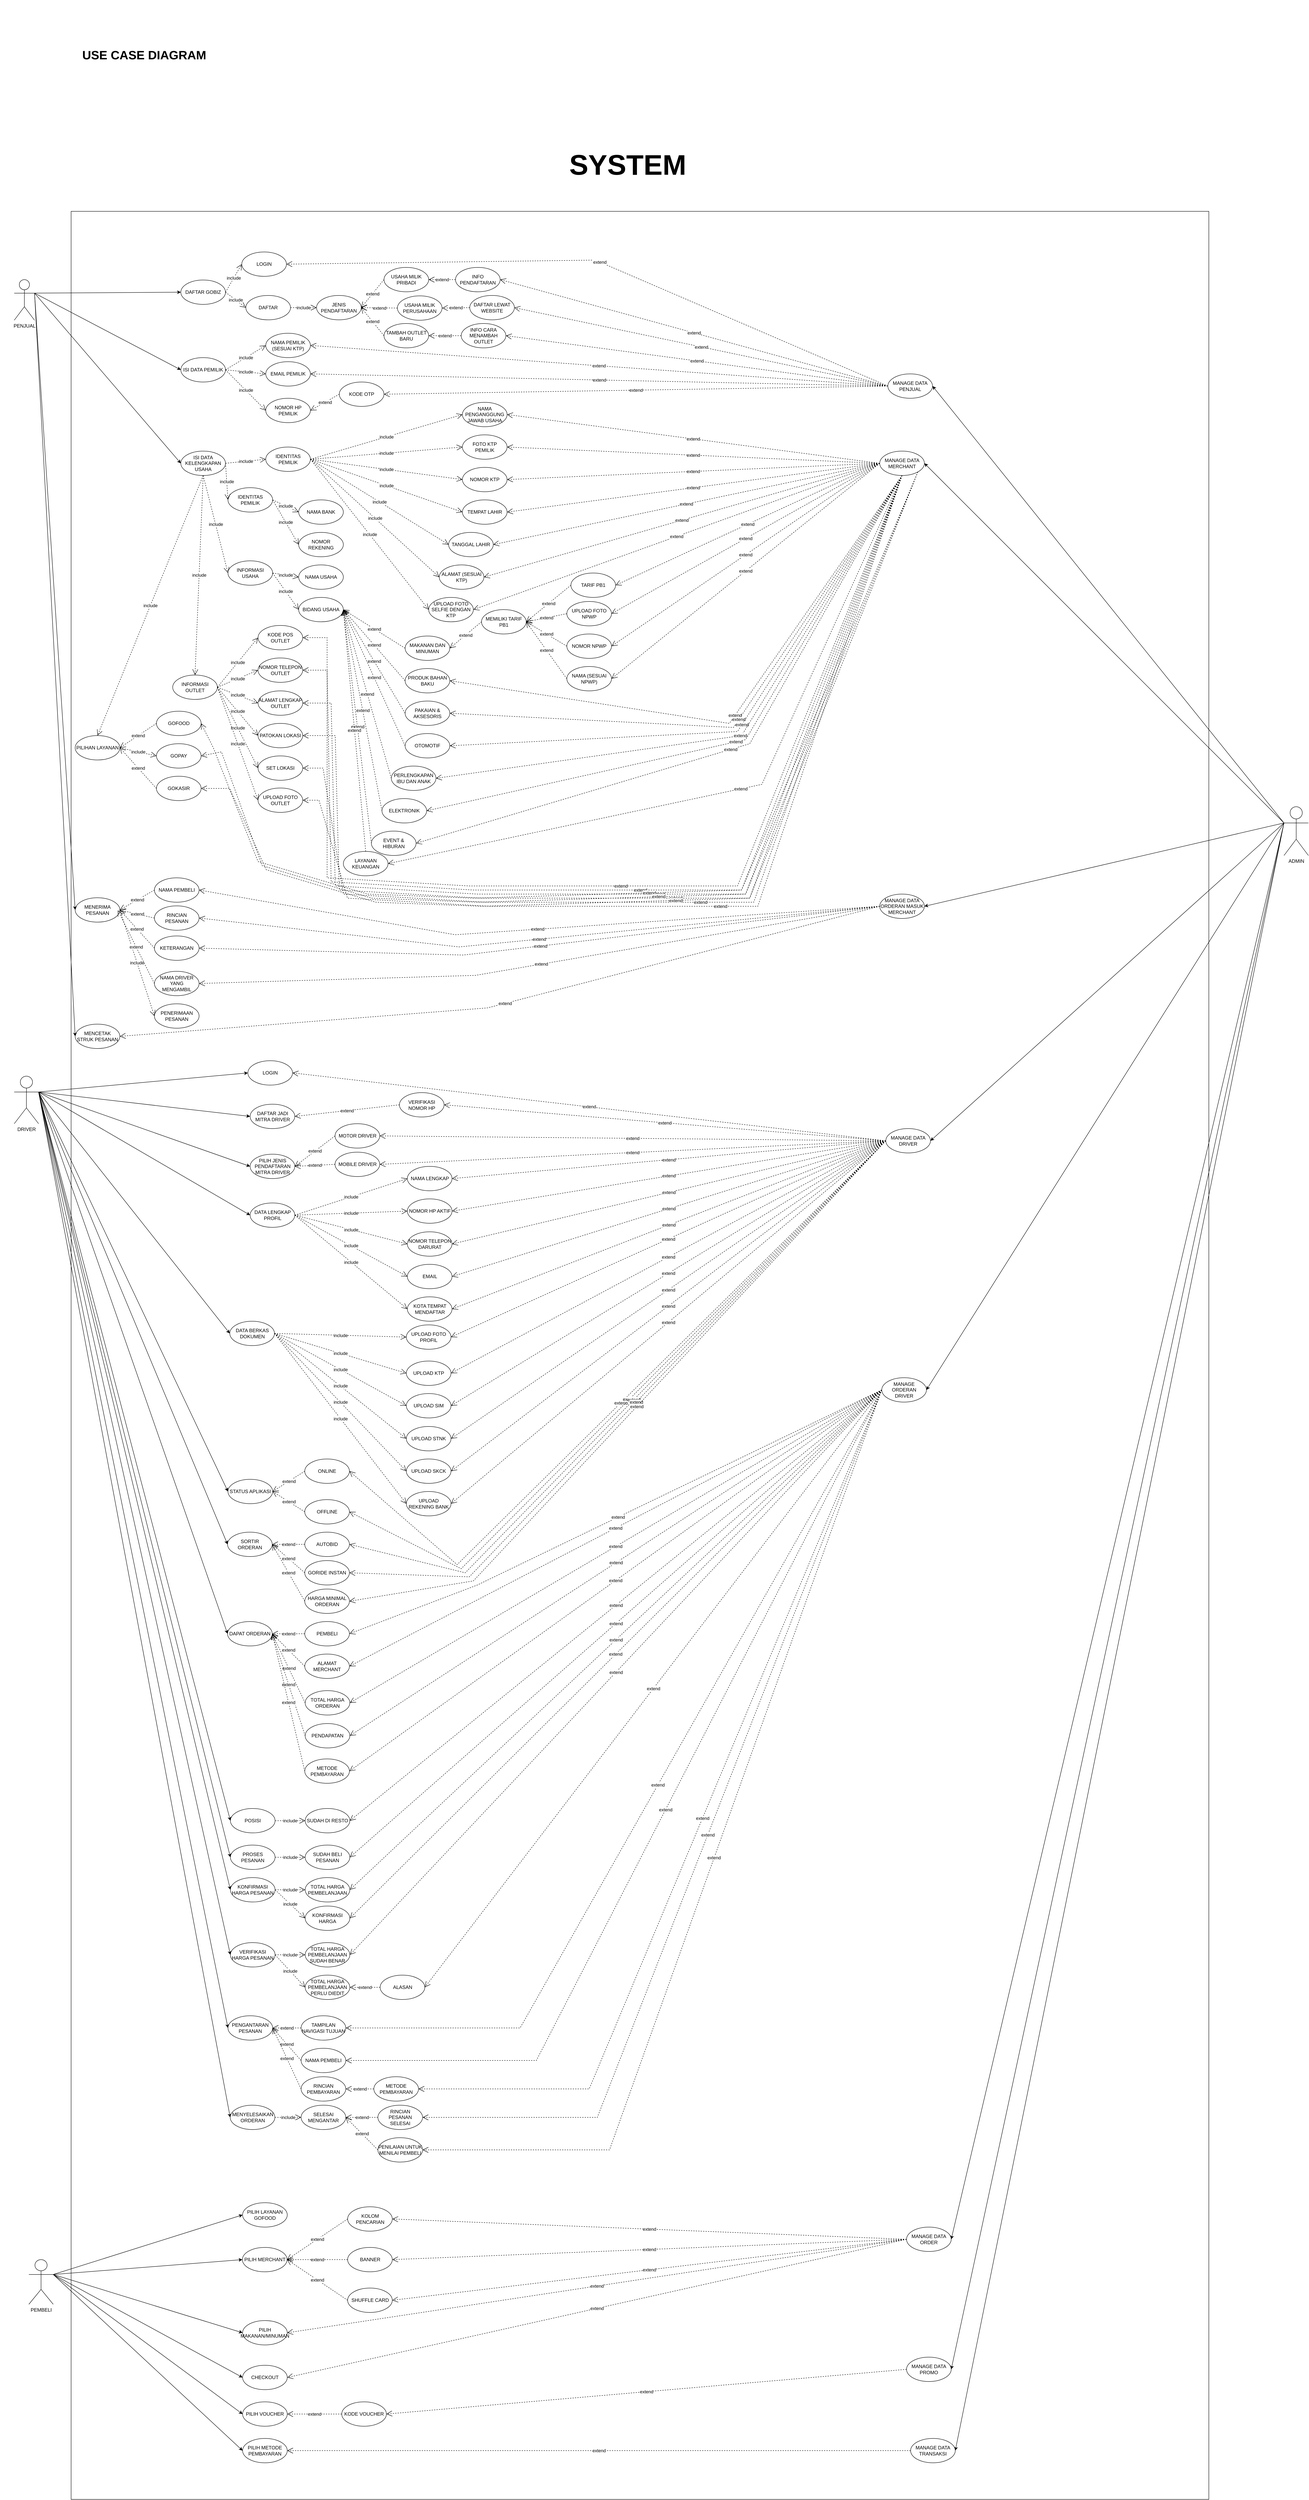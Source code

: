 <mxfile version="16.1.2" type="device"><diagram id="my1qP2blvP9aDXBGy967" name="Page-1"><mxGraphModel dx="1575" dy="966" grid="1" gridSize="10" guides="1" tooltips="1" connect="1" arrows="1" fold="1" page="1" pageScale="1" pageWidth="3300" pageHeight="4681" math="0" shadow="0"><root><mxCell id="0"/><mxCell id="1" parent="0"/><mxCell id="q-eM-XeZ4fMkGtUmHIbe-172" value="" style="html=1;fillColor=#FFFFFF;" parent="1" vertex="1"><mxGeometry x="195" y="550" width="2800" height="5630" as="geometry"/></mxCell><mxCell id="q-eM-XeZ4fMkGtUmHIbe-78" style="edgeStyle=none;rounded=0;orthogonalLoop=1;jettySize=auto;html=1;exitX=1;exitY=0.333;exitDx=0;exitDy=0;exitPerimeter=0;entryX=0;entryY=0.5;entryDx=0;entryDy=0;" parent="1" source="Onj7Lyr_HHl51F8XPlDp-1" target="q-eM-XeZ4fMkGtUmHIbe-77" edge="1"><mxGeometry relative="1" as="geometry"/></mxCell><mxCell id="q-eM-XeZ4fMkGtUmHIbe-80" style="edgeStyle=none;rounded=0;orthogonalLoop=1;jettySize=auto;html=1;exitX=1;exitY=0.333;exitDx=0;exitDy=0;exitPerimeter=0;entryX=0;entryY=0.5;entryDx=0;entryDy=0;" parent="1" source="Onj7Lyr_HHl51F8XPlDp-1" target="q-eM-XeZ4fMkGtUmHIbe-79" edge="1"><mxGeometry relative="1" as="geometry"/></mxCell><mxCell id="q-eM-XeZ4fMkGtUmHIbe-88" style="edgeStyle=none;rounded=0;orthogonalLoop=1;jettySize=auto;html=1;exitX=1;exitY=0.333;exitDx=0;exitDy=0;exitPerimeter=0;entryX=0;entryY=0.5;entryDx=0;entryDy=0;" parent="1" source="Onj7Lyr_HHl51F8XPlDp-1" target="q-eM-XeZ4fMkGtUmHIbe-87" edge="1"><mxGeometry relative="1" as="geometry"/></mxCell><mxCell id="q-eM-XeZ4fMkGtUmHIbe-90" style="edgeStyle=none;rounded=0;orthogonalLoop=1;jettySize=auto;html=1;exitX=1;exitY=0.333;exitDx=0;exitDy=0;exitPerimeter=0;entryX=0;entryY=0.5;entryDx=0;entryDy=0;" parent="1" source="Onj7Lyr_HHl51F8XPlDp-1" target="q-eM-XeZ4fMkGtUmHIbe-89" edge="1"><mxGeometry relative="1" as="geometry"/></mxCell><mxCell id="q-eM-XeZ4fMkGtUmHIbe-92" style="edgeStyle=none;rounded=0;orthogonalLoop=1;jettySize=auto;html=1;exitX=1;exitY=0.333;exitDx=0;exitDy=0;exitPerimeter=0;entryX=0;entryY=0.5;entryDx=0;entryDy=0;" parent="1" source="Onj7Lyr_HHl51F8XPlDp-1" target="q-eM-XeZ4fMkGtUmHIbe-91" edge="1"><mxGeometry relative="1" as="geometry"/></mxCell><mxCell id="q-eM-XeZ4fMkGtUmHIbe-97" style="edgeStyle=none;rounded=0;orthogonalLoop=1;jettySize=auto;html=1;exitX=1;exitY=0.333;exitDx=0;exitDy=0;exitPerimeter=0;entryX=0;entryY=0.5;entryDx=0;entryDy=0;" parent="1" source="Onj7Lyr_HHl51F8XPlDp-1" target="q-eM-XeZ4fMkGtUmHIbe-96" edge="1"><mxGeometry relative="1" as="geometry"/></mxCell><mxCell id="Onj7Lyr_HHl51F8XPlDp-1" value="PEMBELI" style="shape=umlActor;verticalLabelPosition=bottom;verticalAlign=top;html=1;outlineConnect=0;" parent="1" vertex="1"><mxGeometry x="91" y="5590" width="60" height="110" as="geometry"/></mxCell><mxCell id="Onj7Lyr_HHl51F8XPlDp-8" style="rounded=0;orthogonalLoop=1;jettySize=auto;html=1;exitX=1;exitY=0.333;exitDx=0;exitDy=0;exitPerimeter=0;entryX=0;entryY=0.5;entryDx=0;entryDy=0;" parent="1" source="Onj7Lyr_HHl51F8XPlDp-2" target="Onj7Lyr_HHl51F8XPlDp-7" edge="1"><mxGeometry relative="1" as="geometry"/></mxCell><mxCell id="Onj7Lyr_HHl51F8XPlDp-38" style="edgeStyle=none;rounded=0;orthogonalLoop=1;jettySize=auto;html=1;exitX=1;exitY=0.333;exitDx=0;exitDy=0;exitPerimeter=0;entryX=0;entryY=0.5;entryDx=0;entryDy=0;" parent="1" source="Onj7Lyr_HHl51F8XPlDp-2" target="Onj7Lyr_HHl51F8XPlDp-37" edge="1"><mxGeometry relative="1" as="geometry"/></mxCell><mxCell id="Onj7Lyr_HHl51F8XPlDp-48" style="edgeStyle=none;rounded=0;orthogonalLoop=1;jettySize=auto;html=1;exitX=1;exitY=0.333;exitDx=0;exitDy=0;exitPerimeter=0;entryX=0;entryY=0.5;entryDx=0;entryDy=0;" parent="1" source="Onj7Lyr_HHl51F8XPlDp-2" target="Onj7Lyr_HHl51F8XPlDp-47" edge="1"><mxGeometry relative="1" as="geometry"/></mxCell><mxCell id="Y97J3Qzw7oc8ylBypsz0-94" style="edgeStyle=none;rounded=0;orthogonalLoop=1;jettySize=auto;html=1;exitX=1;exitY=0.333;exitDx=0;exitDy=0;exitPerimeter=0;entryX=0;entryY=0.5;entryDx=0;entryDy=0;" parent="1" source="Onj7Lyr_HHl51F8XPlDp-2" target="Y97J3Qzw7oc8ylBypsz0-85" edge="1"><mxGeometry relative="1" as="geometry"/></mxCell><mxCell id="Y97J3Qzw7oc8ylBypsz0-97" style="edgeStyle=none;rounded=0;orthogonalLoop=1;jettySize=auto;html=1;exitX=1;exitY=0.333;exitDx=0;exitDy=0;exitPerimeter=0;entryX=0;entryY=0.5;entryDx=0;entryDy=0;" parent="1" source="Onj7Lyr_HHl51F8XPlDp-2" target="Y97J3Qzw7oc8ylBypsz0-95" edge="1"><mxGeometry relative="1" as="geometry"/></mxCell><mxCell id="Onj7Lyr_HHl51F8XPlDp-2" value="PENJUAL" style="shape=umlActor;verticalLabelPosition=bottom;verticalAlign=top;html=1;outlineConnect=0;" parent="1" vertex="1"><mxGeometry x="55" y="718" width="50" height="100" as="geometry"/></mxCell><mxCell id="q-eM-XeZ4fMkGtUmHIbe-39" style="rounded=0;orthogonalLoop=1;jettySize=auto;html=1;exitX=1;exitY=0.333;exitDx=0;exitDy=0;exitPerimeter=0;entryX=0;entryY=0.5;entryDx=0;entryDy=0;" parent="1" source="Onj7Lyr_HHl51F8XPlDp-3" target="q-eM-XeZ4fMkGtUmHIbe-37" edge="1"><mxGeometry relative="1" as="geometry"/></mxCell><mxCell id="q-eM-XeZ4fMkGtUmHIbe-40" style="edgeStyle=none;rounded=0;orthogonalLoop=1;jettySize=auto;html=1;exitX=1;exitY=0.333;exitDx=0;exitDy=0;exitPerimeter=0;entryX=0;entryY=0.5;entryDx=0;entryDy=0;" parent="1" source="Onj7Lyr_HHl51F8XPlDp-3" target="q-eM-XeZ4fMkGtUmHIbe-38" edge="1"><mxGeometry relative="1" as="geometry"/></mxCell><mxCell id="q-eM-XeZ4fMkGtUmHIbe-44" style="edgeStyle=none;rounded=0;orthogonalLoop=1;jettySize=auto;html=1;exitX=1;exitY=0.333;exitDx=0;exitDy=0;exitPerimeter=0;entryX=0;entryY=0.5;entryDx=0;entryDy=0;" parent="1" source="Onj7Lyr_HHl51F8XPlDp-3" target="q-eM-XeZ4fMkGtUmHIbe-43" edge="1"><mxGeometry relative="1" as="geometry"/></mxCell><mxCell id="q-eM-XeZ4fMkGtUmHIbe-50" style="edgeStyle=none;rounded=0;orthogonalLoop=1;jettySize=auto;html=1;exitX=1;exitY=0.333;exitDx=0;exitDy=0;exitPerimeter=0;entryX=0;entryY=0.5;entryDx=0;entryDy=0;" parent="1" source="Onj7Lyr_HHl51F8XPlDp-3" target="q-eM-XeZ4fMkGtUmHIbe-49" edge="1"><mxGeometry relative="1" as="geometry"/></mxCell><mxCell id="q-eM-XeZ4fMkGtUmHIbe-63" style="edgeStyle=none;rounded=0;orthogonalLoop=1;jettySize=auto;html=1;exitX=1;exitY=0.333;exitDx=0;exitDy=0;exitPerimeter=0;entryX=0;entryY=0.5;entryDx=0;entryDy=0;" parent="1" source="Onj7Lyr_HHl51F8XPlDp-3" target="q-eM-XeZ4fMkGtUmHIbe-62" edge="1"><mxGeometry relative="1" as="geometry"/></mxCell><mxCell id="Y97J3Qzw7oc8ylBypsz0-3" style="rounded=0;orthogonalLoop=1;jettySize=auto;html=1;exitX=1;exitY=0.333;exitDx=0;exitDy=0;exitPerimeter=0;entryX=0;entryY=0.5;entryDx=0;entryDy=0;" parent="1" source="Onj7Lyr_HHl51F8XPlDp-3" target="Y97J3Qzw7oc8ylBypsz0-1" edge="1"><mxGeometry relative="1" as="geometry"/></mxCell><mxCell id="Y97J3Qzw7oc8ylBypsz0-16" style="edgeStyle=none;rounded=0;orthogonalLoop=1;jettySize=auto;html=1;exitX=1;exitY=0.333;exitDx=0;exitDy=0;exitPerimeter=0;entryX=0;entryY=0.5;entryDx=0;entryDy=0;" parent="1" source="Onj7Lyr_HHl51F8XPlDp-3" target="Y97J3Qzw7oc8ylBypsz0-8" edge="1"><mxGeometry relative="1" as="geometry"/></mxCell><mxCell id="Y97J3Qzw7oc8ylBypsz0-57" style="edgeStyle=none;rounded=0;orthogonalLoop=1;jettySize=auto;html=1;exitX=1;exitY=0.333;exitDx=0;exitDy=0;exitPerimeter=0;entryX=0;entryY=0.5;entryDx=0;entryDy=0;" parent="1" source="Onj7Lyr_HHl51F8XPlDp-3" target="Y97J3Qzw7oc8ylBypsz0-17" edge="1"><mxGeometry relative="1" as="geometry"/></mxCell><mxCell id="Y97J3Qzw7oc8ylBypsz0-58" style="edgeStyle=none;rounded=0;orthogonalLoop=1;jettySize=auto;html=1;exitX=1;exitY=0.333;exitDx=0;exitDy=0;exitPerimeter=0;entryX=0;entryY=0.5;entryDx=0;entryDy=0;" parent="1" source="Onj7Lyr_HHl51F8XPlDp-3" target="Y97J3Qzw7oc8ylBypsz0-22" edge="1"><mxGeometry relative="1" as="geometry"/></mxCell><mxCell id="Y97J3Qzw7oc8ylBypsz0-59" style="edgeStyle=none;rounded=0;orthogonalLoop=1;jettySize=auto;html=1;exitX=1;exitY=0.333;exitDx=0;exitDy=0;exitPerimeter=0;entryX=0;entryY=0.5;entryDx=0;entryDy=0;" parent="1" source="Onj7Lyr_HHl51F8XPlDp-3" target="Y97J3Qzw7oc8ylBypsz0-25" edge="1"><mxGeometry relative="1" as="geometry"/></mxCell><mxCell id="Y97J3Qzw7oc8ylBypsz0-60" style="edgeStyle=none;rounded=0;orthogonalLoop=1;jettySize=auto;html=1;exitX=1;exitY=0.333;exitDx=0;exitDy=0;exitPerimeter=0;entryX=0;entryY=0.5;entryDx=0;entryDy=0;" parent="1" source="Onj7Lyr_HHl51F8XPlDp-3" target="Y97J3Qzw7oc8ylBypsz0-28" edge="1"><mxGeometry relative="1" as="geometry"/></mxCell><mxCell id="Y97J3Qzw7oc8ylBypsz0-61" style="edgeStyle=none;rounded=0;orthogonalLoop=1;jettySize=auto;html=1;exitX=1;exitY=0.333;exitDx=0;exitDy=0;exitPerimeter=0;entryX=0;entryY=0.5;entryDx=0;entryDy=0;" parent="1" source="Onj7Lyr_HHl51F8XPlDp-3" target="Y97J3Qzw7oc8ylBypsz0-33" edge="1"><mxGeometry relative="1" as="geometry"/></mxCell><mxCell id="Y97J3Qzw7oc8ylBypsz0-62" style="edgeStyle=none;rounded=0;orthogonalLoop=1;jettySize=auto;html=1;exitX=1;exitY=0.333;exitDx=0;exitDy=0;exitPerimeter=0;entryX=0;entryY=0.5;entryDx=0;entryDy=0;" parent="1" source="Onj7Lyr_HHl51F8XPlDp-3" target="Y97J3Qzw7oc8ylBypsz0-41" edge="1"><mxGeometry relative="1" as="geometry"/></mxCell><mxCell id="Y97J3Qzw7oc8ylBypsz0-63" style="edgeStyle=none;rounded=0;orthogonalLoop=1;jettySize=auto;html=1;exitX=1;exitY=0.333;exitDx=0;exitDy=0;exitPerimeter=0;entryX=0;entryY=0.5;entryDx=0;entryDy=0;" parent="1" source="Onj7Lyr_HHl51F8XPlDp-3" target="Y97J3Qzw7oc8ylBypsz0-50" edge="1"><mxGeometry relative="1" as="geometry"/></mxCell><mxCell id="Onj7Lyr_HHl51F8XPlDp-3" value="DRIVER" style="shape=umlActor;verticalLabelPosition=bottom;verticalAlign=top;html=1;outlineConnect=0;" parent="1" vertex="1"><mxGeometry x="55" y="2678" width="60" height="117" as="geometry"/></mxCell><mxCell id="q-eM-XeZ4fMkGtUmHIbe-105" style="edgeStyle=none;rounded=0;orthogonalLoop=1;jettySize=auto;html=1;exitX=0;exitY=0.333;exitDx=0;exitDy=0;exitPerimeter=0;entryX=1;entryY=0.5;entryDx=0;entryDy=0;" parent="1" source="Onj7Lyr_HHl51F8XPlDp-4" target="q-eM-XeZ4fMkGtUmHIbe-100" edge="1"><mxGeometry relative="1" as="geometry"/></mxCell><mxCell id="q-eM-XeZ4fMkGtUmHIbe-106" style="edgeStyle=none;rounded=0;orthogonalLoop=1;jettySize=auto;html=1;exitX=0;exitY=0.333;exitDx=0;exitDy=0;exitPerimeter=0;entryX=1;entryY=0.5;entryDx=0;entryDy=0;" parent="1" source="Onj7Lyr_HHl51F8XPlDp-4" target="q-eM-XeZ4fMkGtUmHIbe-99" edge="1"><mxGeometry relative="1" as="geometry"/></mxCell><mxCell id="q-eM-XeZ4fMkGtUmHIbe-109" style="edgeStyle=none;rounded=0;orthogonalLoop=1;jettySize=auto;html=1;exitX=0;exitY=0.333;exitDx=0;exitDy=0;exitPerimeter=0;entryX=1;entryY=0.5;entryDx=0;entryDy=0;" parent="1" source="Onj7Lyr_HHl51F8XPlDp-4" target="q-eM-XeZ4fMkGtUmHIbe-102" edge="1"><mxGeometry relative="1" as="geometry"/></mxCell><mxCell id="q-eM-XeZ4fMkGtUmHIbe-110" style="edgeStyle=none;rounded=0;orthogonalLoop=1;jettySize=auto;html=1;exitX=0;exitY=0.333;exitDx=0;exitDy=0;exitPerimeter=0;entryX=1;entryY=0.5;entryDx=0;entryDy=0;" parent="1" source="Onj7Lyr_HHl51F8XPlDp-4" target="q-eM-XeZ4fMkGtUmHIbe-103" edge="1"><mxGeometry relative="1" as="geometry"/></mxCell><mxCell id="q-eM-XeZ4fMkGtUmHIbe-170" style="edgeStyle=none;rounded=0;orthogonalLoop=1;jettySize=auto;html=1;exitX=0;exitY=0.333;exitDx=0;exitDy=0;exitPerimeter=0;entryX=1;entryY=0.5;entryDx=0;entryDy=0;" parent="1" source="Onj7Lyr_HHl51F8XPlDp-4" target="q-eM-XeZ4fMkGtUmHIbe-146" edge="1"><mxGeometry relative="1" as="geometry"/></mxCell><mxCell id="q-eM-XeZ4fMkGtUmHIbe-171" style="edgeStyle=none;rounded=0;orthogonalLoop=1;jettySize=auto;html=1;exitX=0;exitY=0.333;exitDx=0;exitDy=0;exitPerimeter=0;entryX=1;entryY=0.5;entryDx=0;entryDy=0;" parent="1" source="Onj7Lyr_HHl51F8XPlDp-4" target="q-eM-XeZ4fMkGtUmHIbe-147" edge="1"><mxGeometry relative="1" as="geometry"/></mxCell><mxCell id="Y97J3Qzw7oc8ylBypsz0-84" style="edgeStyle=none;rounded=0;orthogonalLoop=1;jettySize=auto;html=1;exitX=0;exitY=0.333;exitDx=0;exitDy=0;exitPerimeter=0;entryX=1;entryY=0.5;entryDx=0;entryDy=0;" parent="1" source="Onj7Lyr_HHl51F8XPlDp-4" target="Y97J3Qzw7oc8ylBypsz0-72" edge="1"><mxGeometry relative="1" as="geometry"/></mxCell><mxCell id="Y97J3Qzw7oc8ylBypsz0-107" style="edgeStyle=none;rounded=0;orthogonalLoop=1;jettySize=auto;html=1;exitX=0;exitY=0.333;exitDx=0;exitDy=0;exitPerimeter=0;entryX=1;entryY=0.5;entryDx=0;entryDy=0;" parent="1" source="Onj7Lyr_HHl51F8XPlDp-4" target="Y97J3Qzw7oc8ylBypsz0-98" edge="1"><mxGeometry relative="1" as="geometry"/></mxCell><mxCell id="Onj7Lyr_HHl51F8XPlDp-4" value="ADMIN" style="shape=umlActor;verticalLabelPosition=bottom;verticalAlign=top;html=1;outlineConnect=0;" parent="1" vertex="1"><mxGeometry x="3180" y="2015" width="60" height="120" as="geometry"/></mxCell><mxCell id="Onj7Lyr_HHl51F8XPlDp-7" value="DAFTAR GOBIZ" style="ellipse;whiteSpace=wrap;html=1;align=center;fillColor=none;" parent="1" vertex="1"><mxGeometry x="465" y="719" width="110" height="60" as="geometry"/></mxCell><mxCell id="Onj7Lyr_HHl51F8XPlDp-9" value="USAHA MILIK PRIBADI" style="ellipse;whiteSpace=wrap;html=1;align=center;fillColor=none;" parent="1" vertex="1"><mxGeometry x="965" y="688" width="110" height="60" as="geometry"/></mxCell><mxCell id="Onj7Lyr_HHl51F8XPlDp-10" value="USAHA MILIK PERUSAHAAN" style="ellipse;whiteSpace=wrap;html=1;align=center;fillColor=none;" parent="1" vertex="1"><mxGeometry x="998" y="758" width="110" height="60" as="geometry"/></mxCell><mxCell id="Onj7Lyr_HHl51F8XPlDp-11" value="TAMBAH OUTLET BARU" style="ellipse;whiteSpace=wrap;html=1;align=center;fillColor=none;" parent="1" vertex="1"><mxGeometry x="965" y="826" width="110" height="60" as="geometry"/></mxCell><mxCell id="Onj7Lyr_HHl51F8XPlDp-18" value="LOGIN" style="ellipse;whiteSpace=wrap;html=1;align=center;fillColor=none;" parent="1" vertex="1"><mxGeometry x="615" y="650" width="110" height="60" as="geometry"/></mxCell><mxCell id="Onj7Lyr_HHl51F8XPlDp-20" value="include" style="endArrow=open;endSize=12;dashed=1;html=1;rounded=0;exitX=1;exitY=0.5;exitDx=0;exitDy=0;entryX=0;entryY=0.5;entryDx=0;entryDy=0;" parent="1" source="Onj7Lyr_HHl51F8XPlDp-7" target="Onj7Lyr_HHl51F8XPlDp-18" edge="1"><mxGeometry width="160" relative="1" as="geometry"><mxPoint x="495" y="949" as="sourcePoint"/><mxPoint x="655" y="949" as="targetPoint"/></mxGeometry></mxCell><mxCell id="Onj7Lyr_HHl51F8XPlDp-21" value="DAFTAR" style="ellipse;whiteSpace=wrap;html=1;align=center;fillColor=none;" parent="1" vertex="1"><mxGeometry x="625" y="757" width="110" height="60" as="geometry"/></mxCell><mxCell id="Onj7Lyr_HHl51F8XPlDp-22" value="include" style="endArrow=open;endSize=12;dashed=1;html=1;rounded=0;exitX=1;exitY=0.5;exitDx=0;exitDy=0;entryX=0;entryY=0.5;entryDx=0;entryDy=0;" parent="1" source="Onj7Lyr_HHl51F8XPlDp-7" target="Onj7Lyr_HHl51F8XPlDp-21" edge="1"><mxGeometry width="160" relative="1" as="geometry"><mxPoint x="585" y="759" as="sourcePoint"/><mxPoint x="625" y="690" as="targetPoint"/></mxGeometry></mxCell><mxCell id="Onj7Lyr_HHl51F8XPlDp-26" value="JENIS PENDAFTARAN" style="ellipse;whiteSpace=wrap;html=1;align=center;fillColor=none;" parent="1" vertex="1"><mxGeometry x="799" y="757" width="110" height="60" as="geometry"/></mxCell><mxCell id="Onj7Lyr_HHl51F8XPlDp-27" value="include" style="endArrow=open;endSize=12;dashed=1;html=1;rounded=0;exitX=1;exitY=0.5;exitDx=0;exitDy=0;entryX=0;entryY=0.5;entryDx=0;entryDy=0;" parent="1" source="Onj7Lyr_HHl51F8XPlDp-21" target="Onj7Lyr_HHl51F8XPlDp-26" edge="1"><mxGeometry width="160" relative="1" as="geometry"><mxPoint x="585" y="759" as="sourcePoint"/><mxPoint x="635.0" y="797" as="targetPoint"/></mxGeometry></mxCell><mxCell id="Onj7Lyr_HHl51F8XPlDp-28" value="extend" style="endArrow=open;endSize=12;dashed=1;html=1;rounded=0;exitX=0;exitY=0.5;exitDx=0;exitDy=0;entryX=1;entryY=0.5;entryDx=0;entryDy=0;" parent="1" source="Onj7Lyr_HHl51F8XPlDp-9" target="Onj7Lyr_HHl51F8XPlDp-26" edge="1"><mxGeometry width="160" relative="1" as="geometry"><mxPoint x="585" y="759" as="sourcePoint"/><mxPoint x="625" y="690" as="targetPoint"/></mxGeometry></mxCell><mxCell id="Onj7Lyr_HHl51F8XPlDp-29" value="extend" style="endArrow=open;endSize=12;dashed=1;html=1;rounded=0;exitX=0;exitY=0.5;exitDx=0;exitDy=0;entryX=1;entryY=0.5;entryDx=0;entryDy=0;" parent="1" source="Onj7Lyr_HHl51F8XPlDp-10" target="Onj7Lyr_HHl51F8XPlDp-26" edge="1"><mxGeometry width="160" relative="1" as="geometry"><mxPoint x="975" y="728" as="sourcePoint"/><mxPoint x="919" y="797" as="targetPoint"/></mxGeometry></mxCell><mxCell id="Onj7Lyr_HHl51F8XPlDp-30" value="extend" style="endArrow=open;endSize=12;dashed=1;html=1;rounded=0;exitX=0;exitY=0.5;exitDx=0;exitDy=0;entryX=1;entryY=0.5;entryDx=0;entryDy=0;" parent="1" source="Onj7Lyr_HHl51F8XPlDp-11" target="Onj7Lyr_HHl51F8XPlDp-26" edge="1"><mxGeometry width="160" relative="1" as="geometry"><mxPoint x="1008" y="798" as="sourcePoint"/><mxPoint x="885" y="879" as="targetPoint"/></mxGeometry></mxCell><mxCell id="Onj7Lyr_HHl51F8XPlDp-31" value="INFO PENDAFTARAN" style="ellipse;whiteSpace=wrap;html=1;align=center;fillColor=none;" parent="1" vertex="1"><mxGeometry x="1141" y="688" width="110" height="60" as="geometry"/></mxCell><mxCell id="Onj7Lyr_HHl51F8XPlDp-32" value="extend" style="endArrow=open;endSize=12;dashed=1;html=1;rounded=0;exitX=0;exitY=0.5;exitDx=0;exitDy=0;entryX=1;entryY=0.5;entryDx=0;entryDy=0;" parent="1" source="Onj7Lyr_HHl51F8XPlDp-31" target="Onj7Lyr_HHl51F8XPlDp-9" edge="1"><mxGeometry width="160" relative="1" as="geometry"><mxPoint x="975" y="728" as="sourcePoint"/><mxPoint x="919" y="797" as="targetPoint"/></mxGeometry></mxCell><mxCell id="Onj7Lyr_HHl51F8XPlDp-33" value="DAFTAR LEWAT WEBSITE" style="ellipse;whiteSpace=wrap;html=1;align=center;fillColor=none;" parent="1" vertex="1"><mxGeometry x="1176" y="757" width="110" height="60" as="geometry"/></mxCell><mxCell id="Onj7Lyr_HHl51F8XPlDp-34" value="extend" style="endArrow=open;endSize=12;dashed=1;html=1;rounded=0;exitX=0;exitY=0.5;exitDx=0;exitDy=0;entryX=1;entryY=0.5;entryDx=0;entryDy=0;" parent="1" source="Onj7Lyr_HHl51F8XPlDp-33" target="Onj7Lyr_HHl51F8XPlDp-10" edge="1"><mxGeometry width="160" relative="1" as="geometry"><mxPoint x="1151" y="728" as="sourcePoint"/><mxPoint x="1135" y="870" as="targetPoint"/></mxGeometry></mxCell><mxCell id="Onj7Lyr_HHl51F8XPlDp-35" value="INFO CARA MENAMBAH OUTLET" style="ellipse;whiteSpace=wrap;html=1;align=center;fillColor=none;" parent="1" vertex="1"><mxGeometry x="1155" y="826" width="110" height="60" as="geometry"/></mxCell><mxCell id="Onj7Lyr_HHl51F8XPlDp-36" value="extend" style="endArrow=open;endSize=12;dashed=1;html=1;rounded=0;exitX=0;exitY=0.5;exitDx=0;exitDy=0;entryX=1;entryY=0.5;entryDx=0;entryDy=0;" parent="1" source="Onj7Lyr_HHl51F8XPlDp-35" target="Onj7Lyr_HHl51F8XPlDp-11" edge="1"><mxGeometry width="160" relative="1" as="geometry"><mxPoint x="1151" y="728" as="sourcePoint"/><mxPoint x="1085" y="728" as="targetPoint"/></mxGeometry></mxCell><mxCell id="Onj7Lyr_HHl51F8XPlDp-37" value="ISI DATA PEMILIK" style="ellipse;whiteSpace=wrap;html=1;align=center;fillColor=none;" parent="1" vertex="1"><mxGeometry x="465" y="910" width="110" height="60" as="geometry"/></mxCell><mxCell id="Onj7Lyr_HHl51F8XPlDp-39" value="NAMA PEMILIK (SESUAI KTP)" style="ellipse;whiteSpace=wrap;html=1;align=center;fillColor=none;" parent="1" vertex="1"><mxGeometry x="674" y="850" width="110" height="60" as="geometry"/></mxCell><mxCell id="Onj7Lyr_HHl51F8XPlDp-40" value="EMAIL PEMILIK" style="ellipse;whiteSpace=wrap;html=1;align=center;fillColor=none;" parent="1" vertex="1"><mxGeometry x="674" y="920" width="110" height="60" as="geometry"/></mxCell><mxCell id="Onj7Lyr_HHl51F8XPlDp-41" value="NOMOR HP PEMILIK" style="ellipse;whiteSpace=wrap;html=1;align=center;fillColor=none;" parent="1" vertex="1"><mxGeometry x="674" y="1010" width="110" height="60" as="geometry"/></mxCell><mxCell id="Onj7Lyr_HHl51F8XPlDp-42" value="include" style="endArrow=open;endSize=12;dashed=1;html=1;rounded=0;exitX=1;exitY=0.5;exitDx=0;exitDy=0;entryX=0;entryY=0.5;entryDx=0;entryDy=0;" parent="1" source="Onj7Lyr_HHl51F8XPlDp-37" target="Onj7Lyr_HHl51F8XPlDp-39" edge="1"><mxGeometry width="160" relative="1" as="geometry"><mxPoint x="585" y="759" as="sourcePoint"/><mxPoint x="625" y="690" as="targetPoint"/></mxGeometry></mxCell><mxCell id="Onj7Lyr_HHl51F8XPlDp-43" value="include" style="endArrow=open;endSize=12;dashed=1;html=1;rounded=0;exitX=1;exitY=0.5;exitDx=0;exitDy=0;entryX=0;entryY=0.5;entryDx=0;entryDy=0;" parent="1" source="Onj7Lyr_HHl51F8XPlDp-37" target="Onj7Lyr_HHl51F8XPlDp-40" edge="1"><mxGeometry width="160" relative="1" as="geometry"><mxPoint x="595" y="769" as="sourcePoint"/><mxPoint x="635" y="700" as="targetPoint"/></mxGeometry></mxCell><mxCell id="Onj7Lyr_HHl51F8XPlDp-44" value="include" style="endArrow=open;endSize=12;dashed=1;html=1;rounded=0;exitX=1;exitY=0.5;exitDx=0;exitDy=0;entryX=0;entryY=0.5;entryDx=0;entryDy=0;" parent="1" source="Onj7Lyr_HHl51F8XPlDp-37" target="Onj7Lyr_HHl51F8XPlDp-41" edge="1"><mxGeometry width="160" relative="1" as="geometry"><mxPoint x="605" y="779" as="sourcePoint"/><mxPoint x="645" y="710" as="targetPoint"/></mxGeometry></mxCell><mxCell id="Onj7Lyr_HHl51F8XPlDp-45" value="KODE OTP" style="ellipse;whiteSpace=wrap;html=1;align=center;fillColor=none;" parent="1" vertex="1"><mxGeometry x="855" y="970" width="110" height="60" as="geometry"/></mxCell><mxCell id="Onj7Lyr_HHl51F8XPlDp-46" value="extend" style="endArrow=open;endSize=12;dashed=1;html=1;rounded=0;exitX=0;exitY=0.5;exitDx=0;exitDy=0;entryX=1;entryY=0.5;entryDx=0;entryDy=0;" parent="1" source="Onj7Lyr_HHl51F8XPlDp-45" target="Onj7Lyr_HHl51F8XPlDp-41" edge="1"><mxGeometry width="160" relative="1" as="geometry"><mxPoint x="1165.0" y="866" as="sourcePoint"/><mxPoint x="1085" y="866" as="targetPoint"/></mxGeometry></mxCell><mxCell id="Onj7Lyr_HHl51F8XPlDp-47" value="ISI DATA KELENGKAPAN USAHA" style="ellipse;whiteSpace=wrap;html=1;align=center;fillColor=none;" parent="1" vertex="1"><mxGeometry x="465" y="1140" width="110" height="60" as="geometry"/></mxCell><mxCell id="Onj7Lyr_HHl51F8XPlDp-49" value="IDENTITAS PEMILIK" style="ellipse;whiteSpace=wrap;html=1;align=center;fillColor=none;" parent="1" vertex="1"><mxGeometry x="674" y="1130" width="110" height="60" as="geometry"/></mxCell><mxCell id="Onj7Lyr_HHl51F8XPlDp-50" value="include" style="endArrow=open;endSize=12;dashed=1;html=1;rounded=0;exitX=1;exitY=0.5;exitDx=0;exitDy=0;entryX=0;entryY=0.5;entryDx=0;entryDy=0;" parent="1" source="Onj7Lyr_HHl51F8XPlDp-47" target="Onj7Lyr_HHl51F8XPlDp-49" edge="1"><mxGeometry width="160" relative="1" as="geometry"><mxPoint x="585" y="950" as="sourcePoint"/><mxPoint x="684" y="905" as="targetPoint"/></mxGeometry></mxCell><mxCell id="Onj7Lyr_HHl51F8XPlDp-51" value="NAMA PENGANGGUNG JAWAB USAHA" style="ellipse;whiteSpace=wrap;html=1;align=center;fillColor=none;" parent="1" vertex="1"><mxGeometry x="1158" y="1020" width="110" height="60" as="geometry"/></mxCell><mxCell id="Onj7Lyr_HHl51F8XPlDp-52" value="include" style="endArrow=open;endSize=12;dashed=1;html=1;rounded=0;exitX=1;exitY=0.5;exitDx=0;exitDy=0;entryX=0;entryY=0.5;entryDx=0;entryDy=0;" parent="1" source="Onj7Lyr_HHl51F8XPlDp-49" target="Onj7Lyr_HHl51F8XPlDp-51" edge="1"><mxGeometry width="160" relative="1" as="geometry"><mxPoint x="585" y="1180" as="sourcePoint"/><mxPoint x="684" y="1170" as="targetPoint"/></mxGeometry></mxCell><mxCell id="Onj7Lyr_HHl51F8XPlDp-53" value="FOTO KTP PEMILIK" style="ellipse;whiteSpace=wrap;html=1;align=center;fillColor=none;" parent="1" vertex="1"><mxGeometry x="1158" y="1100" width="110" height="60" as="geometry"/></mxCell><mxCell id="Onj7Lyr_HHl51F8XPlDp-54" value="include" style="endArrow=open;endSize=12;dashed=1;html=1;rounded=0;entryX=0;entryY=0.5;entryDx=0;entryDy=0;exitX=1;exitY=0.5;exitDx=0;exitDy=0;" parent="1" source="Onj7Lyr_HHl51F8XPlDp-49" target="Onj7Lyr_HHl51F8XPlDp-53" edge="1"><mxGeometry width="160" relative="1" as="geometry"><mxPoint x="775" y="1230" as="sourcePoint"/><mxPoint x="872" y="1170" as="targetPoint"/></mxGeometry></mxCell><mxCell id="Onj7Lyr_HHl51F8XPlDp-55" value="NOMOR KTP" style="ellipse;whiteSpace=wrap;html=1;align=center;fillColor=none;" parent="1" vertex="1"><mxGeometry x="1158" y="1180" width="110" height="60" as="geometry"/></mxCell><mxCell id="Onj7Lyr_HHl51F8XPlDp-56" value="include" style="endArrow=open;endSize=12;dashed=1;html=1;rounded=0;entryX=0;entryY=0.5;entryDx=0;entryDy=0;exitX=1;exitY=0.5;exitDx=0;exitDy=0;" parent="1" source="Onj7Lyr_HHl51F8XPlDp-49" target="Onj7Lyr_HHl51F8XPlDp-55" edge="1"><mxGeometry width="160" relative="1" as="geometry"><mxPoint x="715" y="1330" as="sourcePoint"/><mxPoint x="872" y="1250" as="targetPoint"/></mxGeometry></mxCell><mxCell id="Onj7Lyr_HHl51F8XPlDp-57" value="TEMPAT LAHIR" style="ellipse;whiteSpace=wrap;html=1;align=center;fillColor=none;" parent="1" vertex="1"><mxGeometry x="1158" y="1260" width="110" height="60" as="geometry"/></mxCell><mxCell id="Onj7Lyr_HHl51F8XPlDp-58" value="include" style="endArrow=open;endSize=12;dashed=1;html=1;rounded=0;entryX=0;entryY=0.5;entryDx=0;entryDy=0;exitX=1;exitY=0.5;exitDx=0;exitDy=0;" parent="1" source="Onj7Lyr_HHl51F8XPlDp-49" target="Onj7Lyr_HHl51F8XPlDp-57" edge="1"><mxGeometry width="160" relative="1" as="geometry"><mxPoint x="705" y="1320" as="sourcePoint"/><mxPoint x="872" y="1330" as="targetPoint"/></mxGeometry></mxCell><mxCell id="Onj7Lyr_HHl51F8XPlDp-59" value="TANGGAL LAHIR" style="ellipse;whiteSpace=wrap;html=1;align=center;fillColor=none;" parent="1" vertex="1"><mxGeometry x="1124" y="1340" width="110" height="60" as="geometry"/></mxCell><mxCell id="Onj7Lyr_HHl51F8XPlDp-61" value="include" style="endArrow=open;endSize=12;dashed=1;html=1;rounded=0;entryX=0;entryY=0.5;entryDx=0;entryDy=0;exitX=1;exitY=0.5;exitDx=0;exitDy=0;" parent="1" source="Onj7Lyr_HHl51F8XPlDp-49" target="Onj7Lyr_HHl51F8XPlDp-59" edge="1"><mxGeometry width="160" relative="1" as="geometry"><mxPoint x="735" y="1310" as="sourcePoint"/><mxPoint x="872" y="1410" as="targetPoint"/></mxGeometry></mxCell><mxCell id="Onj7Lyr_HHl51F8XPlDp-62" value="ALAMAT (SESUAI KTP)" style="ellipse;whiteSpace=wrap;html=1;align=center;fillColor=none;" parent="1" vertex="1"><mxGeometry x="1101" y="1420" width="110" height="60" as="geometry"/></mxCell><mxCell id="Onj7Lyr_HHl51F8XPlDp-63" value="UPLOAD FOTO SELFIE DENGAN KTP" style="ellipse;whiteSpace=wrap;html=1;align=center;fillColor=none;" parent="1" vertex="1"><mxGeometry x="1075" y="1500" width="110" height="60" as="geometry"/></mxCell><mxCell id="Onj7Lyr_HHl51F8XPlDp-64" value="include" style="endArrow=open;endSize=12;dashed=1;html=1;rounded=0;entryX=0;entryY=0.5;entryDx=0;entryDy=0;exitX=1;exitY=0.5;exitDx=0;exitDy=0;" parent="1" source="Onj7Lyr_HHl51F8XPlDp-49" target="Onj7Lyr_HHl51F8XPlDp-62" edge="1"><mxGeometry width="160" relative="1" as="geometry"><mxPoint x="655" y="1320" as="sourcePoint"/><mxPoint x="838" y="1490" as="targetPoint"/></mxGeometry></mxCell><mxCell id="Onj7Lyr_HHl51F8XPlDp-65" value="include" style="endArrow=open;endSize=12;dashed=1;html=1;rounded=0;entryX=0;entryY=0.5;entryDx=0;entryDy=0;exitX=1;exitY=0.5;exitDx=0;exitDy=0;" parent="1" source="Onj7Lyr_HHl51F8XPlDp-49" target="Onj7Lyr_HHl51F8XPlDp-63" edge="1"><mxGeometry width="160" relative="1" as="geometry"><mxPoint x="585" y="1390" as="sourcePoint"/><mxPoint x="815.0" y="1570" as="targetPoint"/></mxGeometry></mxCell><mxCell id="Onj7Lyr_HHl51F8XPlDp-66" value="IDENTITAS PEMILIK" style="ellipse;whiteSpace=wrap;html=1;align=center;fillColor=none;" parent="1" vertex="1"><mxGeometry x="581" y="1230" width="110" height="60" as="geometry"/></mxCell><mxCell id="Onj7Lyr_HHl51F8XPlDp-67" value="NAMA BANK" style="ellipse;whiteSpace=wrap;html=1;align=center;fillColor=none;" parent="1" vertex="1"><mxGeometry x="755" y="1260" width="110" height="60" as="geometry"/></mxCell><mxCell id="Onj7Lyr_HHl51F8XPlDp-68" value="NOMOR REKENING" style="ellipse;whiteSpace=wrap;html=1;align=center;fillColor=none;" parent="1" vertex="1"><mxGeometry x="755" y="1340" width="110" height="60" as="geometry"/></mxCell><mxCell id="Onj7Lyr_HHl51F8XPlDp-69" value="include" style="endArrow=open;endSize=12;dashed=1;html=1;rounded=0;exitX=1;exitY=0.5;exitDx=0;exitDy=0;entryX=0;entryY=0.5;entryDx=0;entryDy=0;" parent="1" source="Onj7Lyr_HHl51F8XPlDp-47" target="Onj7Lyr_HHl51F8XPlDp-66" edge="1"><mxGeometry width="160" relative="1" as="geometry"><mxPoint x="585" y="1180" as="sourcePoint"/><mxPoint x="684" y="1170" as="targetPoint"/></mxGeometry></mxCell><mxCell id="Onj7Lyr_HHl51F8XPlDp-70" value="include" style="endArrow=open;endSize=12;dashed=1;html=1;rounded=0;exitX=1;exitY=0.5;exitDx=0;exitDy=0;entryX=0;entryY=0.5;entryDx=0;entryDy=0;" parent="1" source="Onj7Lyr_HHl51F8XPlDp-66" target="Onj7Lyr_HHl51F8XPlDp-67" edge="1"><mxGeometry width="160" relative="1" as="geometry"><mxPoint x="595" y="1190" as="sourcePoint"/><mxPoint x="694" y="1180" as="targetPoint"/></mxGeometry></mxCell><mxCell id="Onj7Lyr_HHl51F8XPlDp-71" value="include" style="endArrow=open;endSize=12;dashed=1;html=1;rounded=0;exitX=1;exitY=0.5;exitDx=0;exitDy=0;entryX=0;entryY=0.5;entryDx=0;entryDy=0;" parent="1" source="Onj7Lyr_HHl51F8XPlDp-66" target="Onj7Lyr_HHl51F8XPlDp-68" edge="1"><mxGeometry width="160" relative="1" as="geometry"><mxPoint x="701.0" y="1270" as="sourcePoint"/><mxPoint x="745" y="1300" as="targetPoint"/></mxGeometry></mxCell><mxCell id="Onj7Lyr_HHl51F8XPlDp-72" value="INFORMASI USAHA" style="ellipse;whiteSpace=wrap;html=1;align=center;fillColor=none;" parent="1" vertex="1"><mxGeometry x="581" y="1410" width="110" height="60" as="geometry"/></mxCell><mxCell id="Onj7Lyr_HHl51F8XPlDp-73" value="include" style="endArrow=open;endSize=12;dashed=1;html=1;rounded=0;exitX=0.5;exitY=1;exitDx=0;exitDy=0;entryX=0;entryY=0.5;entryDx=0;entryDy=0;" parent="1" source="Onj7Lyr_HHl51F8XPlDp-47" target="Onj7Lyr_HHl51F8XPlDp-72" edge="1"><mxGeometry width="160" relative="1" as="geometry"><mxPoint x="585" y="1180" as="sourcePoint"/><mxPoint x="591.0" y="1270" as="targetPoint"/></mxGeometry></mxCell><mxCell id="Onj7Lyr_HHl51F8XPlDp-74" value="NAMA USAHA" style="ellipse;whiteSpace=wrap;html=1;align=center;fillColor=none;" parent="1" vertex="1"><mxGeometry x="755" y="1420" width="110" height="60" as="geometry"/></mxCell><mxCell id="Onj7Lyr_HHl51F8XPlDp-75" value="BIDANG USAHA" style="ellipse;whiteSpace=wrap;html=1;align=center;fillColor=none;" parent="1" vertex="1"><mxGeometry x="755" y="1500" width="110" height="60" as="geometry"/></mxCell><mxCell id="Onj7Lyr_HHl51F8XPlDp-81" value="include" style="endArrow=open;endSize=12;dashed=1;html=1;rounded=0;exitX=1;exitY=0.5;exitDx=0;exitDy=0;entryX=0;entryY=0.5;entryDx=0;entryDy=0;" parent="1" source="Onj7Lyr_HHl51F8XPlDp-72" target="Onj7Lyr_HHl51F8XPlDp-74" edge="1"><mxGeometry width="160" relative="1" as="geometry"><mxPoint x="701.0" y="1270" as="sourcePoint"/><mxPoint x="765.0" y="1380" as="targetPoint"/></mxGeometry></mxCell><mxCell id="Onj7Lyr_HHl51F8XPlDp-82" value="include" style="endArrow=open;endSize=12;dashed=1;html=1;rounded=0;exitX=1;exitY=0.5;exitDx=0;exitDy=0;entryX=0;entryY=0.5;entryDx=0;entryDy=0;" parent="1" source="Onj7Lyr_HHl51F8XPlDp-72" target="Onj7Lyr_HHl51F8XPlDp-75" edge="1"><mxGeometry width="160" relative="1" as="geometry"><mxPoint x="711.0" y="1280" as="sourcePoint"/><mxPoint x="775.0" y="1390" as="targetPoint"/></mxGeometry></mxCell><mxCell id="Onj7Lyr_HHl51F8XPlDp-84" value="MAKANAN DAN MINUMAN" style="ellipse;whiteSpace=wrap;html=1;align=center;fillColor=none;" parent="1" vertex="1"><mxGeometry x="1017" y="1595" width="110" height="60" as="geometry"/></mxCell><mxCell id="Onj7Lyr_HHl51F8XPlDp-85" value="PRODUK BAHAN BAKU" style="ellipse;whiteSpace=wrap;html=1;align=center;fillColor=none;" parent="1" vertex="1"><mxGeometry x="1017" y="1675" width="110" height="60" as="geometry"/></mxCell><mxCell id="Onj7Lyr_HHl51F8XPlDp-86" value="PAKAIAN &amp;amp; AKSESORIS" style="ellipse;whiteSpace=wrap;html=1;align=center;fillColor=none;" parent="1" vertex="1"><mxGeometry x="1017" y="1755" width="110" height="60" as="geometry"/></mxCell><mxCell id="Onj7Lyr_HHl51F8XPlDp-87" value="OTOMOTIF" style="ellipse;whiteSpace=wrap;html=1;align=center;fillColor=none;" parent="1" vertex="1"><mxGeometry x="1017" y="1835" width="110" height="60" as="geometry"/></mxCell><mxCell id="Onj7Lyr_HHl51F8XPlDp-88" value="PERLENGKAPAN IBU DAN ANAK" style="ellipse;whiteSpace=wrap;html=1;align=center;fillColor=none;" parent="1" vertex="1"><mxGeometry x="983" y="1915" width="110" height="60" as="geometry"/></mxCell><mxCell id="Onj7Lyr_HHl51F8XPlDp-89" value="ELEKTRONIK" style="ellipse;whiteSpace=wrap;html=1;align=center;fillColor=none;" parent="1" vertex="1"><mxGeometry x="960" y="1995" width="110" height="60" as="geometry"/></mxCell><mxCell id="Onj7Lyr_HHl51F8XPlDp-90" value="EVENT &amp;amp; HIBURAN" style="ellipse;whiteSpace=wrap;html=1;align=center;fillColor=none;" parent="1" vertex="1"><mxGeometry x="934" y="2075" width="110" height="60" as="geometry"/></mxCell><mxCell id="Onj7Lyr_HHl51F8XPlDp-91" value="LAYANAN KEUANGAN" style="ellipse;whiteSpace=wrap;html=1;align=center;fillColor=none;" parent="1" vertex="1"><mxGeometry x="865" y="2125" width="110" height="60" as="geometry"/></mxCell><mxCell id="Onj7Lyr_HHl51F8XPlDp-92" value="extend" style="endArrow=open;endSize=12;dashed=1;html=1;rounded=0;exitX=0;exitY=0.5;exitDx=0;exitDy=0;entryX=1;entryY=0.5;entryDx=0;entryDy=0;" parent="1" source="Onj7Lyr_HHl51F8XPlDp-84" target="Onj7Lyr_HHl51F8XPlDp-75" edge="1"><mxGeometry width="160" relative="1" as="geometry"><mxPoint x="975" y="866" as="sourcePoint"/><mxPoint x="919" y="797" as="targetPoint"/></mxGeometry></mxCell><mxCell id="Onj7Lyr_HHl51F8XPlDp-93" value="extend" style="endArrow=open;endSize=12;dashed=1;html=1;rounded=0;exitX=0;exitY=0.5;exitDx=0;exitDy=0;entryX=1;entryY=0.5;entryDx=0;entryDy=0;" parent="1" source="Onj7Lyr_HHl51F8XPlDp-85" target="Onj7Lyr_HHl51F8XPlDp-75" edge="1"><mxGeometry width="160" relative="1" as="geometry"><mxPoint x="998" y="1540" as="sourcePoint"/><mxPoint x="815" y="1680" as="targetPoint"/></mxGeometry></mxCell><mxCell id="Onj7Lyr_HHl51F8XPlDp-94" value="extend" style="endArrow=open;endSize=12;dashed=1;html=1;rounded=0;exitX=0;exitY=0.5;exitDx=0;exitDy=0;entryX=1;entryY=0.5;entryDx=0;entryDy=0;" parent="1" source="Onj7Lyr_HHl51F8XPlDp-86" target="Onj7Lyr_HHl51F8XPlDp-75" edge="1"><mxGeometry width="160" relative="1" as="geometry"><mxPoint x="1008" y="1550" as="sourcePoint"/><mxPoint x="835" y="1630" as="targetPoint"/></mxGeometry></mxCell><mxCell id="Onj7Lyr_HHl51F8XPlDp-95" value="extend" style="endArrow=open;endSize=12;dashed=1;html=1;rounded=0;exitX=0;exitY=0.5;exitDx=0;exitDy=0;entryX=1;entryY=0.5;entryDx=0;entryDy=0;" parent="1" source="Onj7Lyr_HHl51F8XPlDp-87" target="Onj7Lyr_HHl51F8XPlDp-75" edge="1"><mxGeometry width="160" relative="1" as="geometry"><mxPoint x="1018" y="1560" as="sourcePoint"/><mxPoint x="895.0" y="1560" as="targetPoint"/></mxGeometry></mxCell><mxCell id="Onj7Lyr_HHl51F8XPlDp-96" value="extend" style="endArrow=open;endSize=12;dashed=1;html=1;rounded=0;exitX=0;exitY=0.5;exitDx=0;exitDy=0;entryX=1;entryY=0.5;entryDx=0;entryDy=0;" parent="1" source="Onj7Lyr_HHl51F8XPlDp-88" target="Onj7Lyr_HHl51F8XPlDp-75" edge="1"><mxGeometry width="160" relative="1" as="geometry"><mxPoint x="998" y="1780" as="sourcePoint"/><mxPoint x="775" y="1710" as="targetPoint"/></mxGeometry></mxCell><mxCell id="Onj7Lyr_HHl51F8XPlDp-97" value="extend" style="endArrow=open;endSize=12;dashed=1;html=1;rounded=0;exitX=0;exitY=0.5;exitDx=0;exitDy=0;entryX=1;entryY=0.5;entryDx=0;entryDy=0;" parent="1" source="Onj7Lyr_HHl51F8XPlDp-89" target="Onj7Lyr_HHl51F8XPlDp-75" edge="1"><mxGeometry width="160" relative="1" as="geometry"><mxPoint x="1008" y="1790" as="sourcePoint"/><mxPoint x="795" y="1660" as="targetPoint"/></mxGeometry></mxCell><mxCell id="Onj7Lyr_HHl51F8XPlDp-98" value="extend" style="endArrow=open;endSize=12;dashed=1;html=1;rounded=0;exitX=0;exitY=0.5;exitDx=0;exitDy=0;entryX=1;entryY=0.5;entryDx=0;entryDy=0;" parent="1" source="Onj7Lyr_HHl51F8XPlDp-90" target="Onj7Lyr_HHl51F8XPlDp-75" edge="1"><mxGeometry width="160" relative="1" as="geometry"><mxPoint x="941" y="1940" as="sourcePoint"/><mxPoint x="755" y="1720" as="targetPoint"/></mxGeometry></mxCell><mxCell id="Onj7Lyr_HHl51F8XPlDp-99" value="extend" style="endArrow=open;endSize=12;dashed=1;html=1;rounded=0;exitX=0.5;exitY=0;exitDx=0;exitDy=0;entryX=1;entryY=0.5;entryDx=0;entryDy=0;" parent="1" source="Onj7Lyr_HHl51F8XPlDp-91" target="Onj7Lyr_HHl51F8XPlDp-75" edge="1"><mxGeometry width="160" relative="1" as="geometry"><mxPoint x="915.0" y="2020" as="sourcePoint"/><mxPoint x="715" y="1720" as="targetPoint"/></mxGeometry></mxCell><mxCell id="Onj7Lyr_HHl51F8XPlDp-100" value="MEMILIKI TARIF PB1" style="ellipse;whiteSpace=wrap;html=1;align=center;fillColor=none;" parent="1" vertex="1"><mxGeometry x="1205" y="1530" width="110" height="60" as="geometry"/></mxCell><mxCell id="q-eM-XeZ4fMkGtUmHIbe-1" value="extend" style="endArrow=open;endSize=12;dashed=1;html=1;rounded=0;exitX=0;exitY=0.5;exitDx=0;exitDy=0;entryX=1;entryY=0.5;entryDx=0;entryDy=0;" parent="1" source="Onj7Lyr_HHl51F8XPlDp-100" target="Onj7Lyr_HHl51F8XPlDp-84" edge="1"><mxGeometry width="160" relative="1" as="geometry"><mxPoint x="998" y="1540" as="sourcePoint"/><mxPoint x="875" y="1540" as="targetPoint"/></mxGeometry></mxCell><mxCell id="q-eM-XeZ4fMkGtUmHIbe-2" value="TARIF PB1" style="ellipse;whiteSpace=wrap;html=1;align=center;fillColor=none;" parent="1" vertex="1"><mxGeometry x="1425" y="1440" width="110" height="60" as="geometry"/></mxCell><mxCell id="q-eM-XeZ4fMkGtUmHIbe-3" value="extend" style="endArrow=open;endSize=12;dashed=1;html=1;rounded=0;exitX=0;exitY=0.5;exitDx=0;exitDy=0;entryX=1;entryY=0.5;entryDx=0;entryDy=0;" parent="1" source="q-eM-XeZ4fMkGtUmHIbe-2" target="Onj7Lyr_HHl51F8XPlDp-100" edge="1"><mxGeometry width="160" relative="1" as="geometry"><mxPoint x="1195" y="1540" as="sourcePoint"/><mxPoint x="1295" y="1610" as="targetPoint"/></mxGeometry></mxCell><mxCell id="q-eM-XeZ4fMkGtUmHIbe-4" value="UPLOAD FOTO NPWP" style="ellipse;whiteSpace=wrap;html=1;align=center;fillColor=none;" parent="1" vertex="1"><mxGeometry x="1415" y="1510" width="110" height="60" as="geometry"/></mxCell><mxCell id="q-eM-XeZ4fMkGtUmHIbe-5" value="NOMOR NPWP" style="ellipse;whiteSpace=wrap;html=1;align=center;fillColor=none;" parent="1" vertex="1"><mxGeometry x="1415" y="1590" width="110" height="60" as="geometry"/></mxCell><mxCell id="q-eM-XeZ4fMkGtUmHIbe-6" value="NAMA (SESUAI NPWP)" style="ellipse;whiteSpace=wrap;html=1;align=center;fillColor=none;" parent="1" vertex="1"><mxGeometry x="1415" y="1670" width="110" height="60" as="geometry"/></mxCell><mxCell id="q-eM-XeZ4fMkGtUmHIbe-7" value="extend" style="endArrow=open;endSize=12;dashed=1;html=1;rounded=0;exitX=0;exitY=0.5;exitDx=0;exitDy=0;entryX=1;entryY=0.5;entryDx=0;entryDy=0;" parent="1" source="q-eM-XeZ4fMkGtUmHIbe-4" target="Onj7Lyr_HHl51F8XPlDp-100" edge="1"><mxGeometry width="160" relative="1" as="geometry"><mxPoint x="1395" y="1540" as="sourcePoint"/><mxPoint x="1305" y="1540" as="targetPoint"/></mxGeometry></mxCell><mxCell id="q-eM-XeZ4fMkGtUmHIbe-8" value="extend" style="endArrow=open;endSize=12;dashed=1;html=1;rounded=0;exitX=0;exitY=0.5;exitDx=0;exitDy=0;entryX=1;entryY=0.5;entryDx=0;entryDy=0;" parent="1" source="q-eM-XeZ4fMkGtUmHIbe-5" target="Onj7Lyr_HHl51F8XPlDp-100" edge="1"><mxGeometry width="160" relative="1" as="geometry"><mxPoint x="1395" y="1620" as="sourcePoint"/><mxPoint x="1245" y="1680" as="targetPoint"/></mxGeometry></mxCell><mxCell id="q-eM-XeZ4fMkGtUmHIbe-9" value="extend" style="endArrow=open;endSize=12;dashed=1;html=1;rounded=0;exitX=0;exitY=0.5;exitDx=0;exitDy=0;entryX=1;entryY=0.5;entryDx=0;entryDy=0;" parent="1" source="q-eM-XeZ4fMkGtUmHIbe-6" target="Onj7Lyr_HHl51F8XPlDp-100" edge="1"><mxGeometry width="160" relative="1" as="geometry"><mxPoint x="1405" y="1630" as="sourcePoint"/><mxPoint x="1255" y="1640" as="targetPoint"/></mxGeometry></mxCell><mxCell id="q-eM-XeZ4fMkGtUmHIbe-10" value="INFORMASI OUTLET" style="ellipse;whiteSpace=wrap;html=1;align=center;fillColor=none;" parent="1" vertex="1"><mxGeometry x="445" y="1691" width="110" height="60" as="geometry"/></mxCell><mxCell id="q-eM-XeZ4fMkGtUmHIbe-12" value="include" style="endArrow=open;endSize=12;dashed=1;html=1;rounded=0;exitX=0.5;exitY=1;exitDx=0;exitDy=0;entryX=0.5;entryY=0;entryDx=0;entryDy=0;" parent="1" source="Onj7Lyr_HHl51F8XPlDp-47" target="q-eM-XeZ4fMkGtUmHIbe-10" edge="1"><mxGeometry width="160" relative="1" as="geometry"><mxPoint x="530" y="1210.0" as="sourcePoint"/><mxPoint x="591" y="1450.0" as="targetPoint"/></mxGeometry></mxCell><mxCell id="q-eM-XeZ4fMkGtUmHIbe-13" value="KODE POS OUTLET" style="ellipse;whiteSpace=wrap;html=1;align=center;fillColor=none;" parent="1" vertex="1"><mxGeometry x="655" y="1569" width="110" height="60" as="geometry"/></mxCell><mxCell id="q-eM-XeZ4fMkGtUmHIbe-14" value="NOMOR TELEPON OUTLET" style="ellipse;whiteSpace=wrap;html=1;align=center;fillColor=none;" parent="1" vertex="1"><mxGeometry x="655" y="1649" width="110" height="60" as="geometry"/></mxCell><mxCell id="q-eM-XeZ4fMkGtUmHIbe-15" value="include" style="endArrow=open;endSize=12;dashed=1;html=1;rounded=0;exitX=1;exitY=0.5;exitDx=0;exitDy=0;entryX=0;entryY=0.5;entryDx=0;entryDy=0;" parent="1" source="q-eM-XeZ4fMkGtUmHIbe-10" target="q-eM-XeZ4fMkGtUmHIbe-13" edge="1"><mxGeometry width="160" relative="1" as="geometry"><mxPoint x="701" y="1450.0" as="sourcePoint"/><mxPoint x="765" y="1460.0" as="targetPoint"/></mxGeometry></mxCell><mxCell id="q-eM-XeZ4fMkGtUmHIbe-16" value="include" style="endArrow=open;endSize=12;dashed=1;html=1;rounded=0;exitX=1;exitY=0.5;exitDx=0;exitDy=0;entryX=0;entryY=0.5;entryDx=0;entryDy=0;" parent="1" source="q-eM-XeZ4fMkGtUmHIbe-10" target="q-eM-XeZ4fMkGtUmHIbe-14" edge="1"><mxGeometry width="160" relative="1" as="geometry"><mxPoint x="485" y="1609" as="sourcePoint"/><mxPoint x="585" y="1569" as="targetPoint"/></mxGeometry></mxCell><mxCell id="q-eM-XeZ4fMkGtUmHIbe-17" value="ALAMAT LENGKAP OUTLET" style="ellipse;whiteSpace=wrap;html=1;align=center;fillColor=none;" parent="1" vertex="1"><mxGeometry x="655" y="1730" width="110" height="60" as="geometry"/></mxCell><mxCell id="q-eM-XeZ4fMkGtUmHIbe-18" value="include" style="endArrow=open;endSize=12;dashed=1;html=1;rounded=0;exitX=1;exitY=0.5;exitDx=0;exitDy=0;entryX=0;entryY=0.5;entryDx=0;entryDy=0;" parent="1" source="q-eM-XeZ4fMkGtUmHIbe-10" target="q-eM-XeZ4fMkGtUmHIbe-17" edge="1"><mxGeometry width="160" relative="1" as="geometry"><mxPoint x="485" y="1609" as="sourcePoint"/><mxPoint x="585" y="1649" as="targetPoint"/></mxGeometry></mxCell><mxCell id="q-eM-XeZ4fMkGtUmHIbe-19" value="PATOKAN LOKASI" style="ellipse;whiteSpace=wrap;html=1;align=center;fillColor=none;" parent="1" vertex="1"><mxGeometry x="655" y="1810" width="110" height="60" as="geometry"/></mxCell><mxCell id="q-eM-XeZ4fMkGtUmHIbe-20" value="include" style="endArrow=open;endSize=12;dashed=1;html=1;rounded=0;exitX=1;exitY=0.5;exitDx=0;exitDy=0;entryX=0;entryY=0.5;entryDx=0;entryDy=0;" parent="1" source="q-eM-XeZ4fMkGtUmHIbe-10" target="q-eM-XeZ4fMkGtUmHIbe-19" edge="1"><mxGeometry width="160" relative="1" as="geometry"><mxPoint x="485" y="1609" as="sourcePoint"/><mxPoint x="585" y="1730" as="targetPoint"/></mxGeometry></mxCell><mxCell id="q-eM-XeZ4fMkGtUmHIbe-21" value="SET LOKASI" style="ellipse;whiteSpace=wrap;html=1;align=center;fillColor=none;" parent="1" vertex="1"><mxGeometry x="655" y="1890" width="110" height="60" as="geometry"/></mxCell><mxCell id="q-eM-XeZ4fMkGtUmHIbe-22" value="include" style="endArrow=open;endSize=12;dashed=1;html=1;rounded=0;exitX=1;exitY=0.5;exitDx=0;exitDy=0;entryX=0;entryY=0.5;entryDx=0;entryDy=0;" parent="1" source="q-eM-XeZ4fMkGtUmHIbe-10" target="q-eM-XeZ4fMkGtUmHIbe-21" edge="1"><mxGeometry width="160" relative="1" as="geometry"><mxPoint x="485" y="1609" as="sourcePoint"/><mxPoint x="585" y="1810" as="targetPoint"/></mxGeometry></mxCell><mxCell id="q-eM-XeZ4fMkGtUmHIbe-23" value="UPLOAD FOTO OUTLET" style="ellipse;whiteSpace=wrap;html=1;align=center;fillColor=none;" parent="1" vertex="1"><mxGeometry x="655" y="1969" width="110" height="60" as="geometry"/></mxCell><mxCell id="q-eM-XeZ4fMkGtUmHIbe-24" value="include" style="endArrow=open;endSize=12;dashed=1;html=1;rounded=0;exitX=1;exitY=0.5;exitDx=0;exitDy=0;entryX=0;entryY=0.5;entryDx=0;entryDy=0;" parent="1" source="q-eM-XeZ4fMkGtUmHIbe-10" target="q-eM-XeZ4fMkGtUmHIbe-23" edge="1"><mxGeometry width="160" relative="1" as="geometry"><mxPoint x="485" y="1609" as="sourcePoint"/><mxPoint x="605" y="1871" as="targetPoint"/></mxGeometry></mxCell><mxCell id="q-eM-XeZ4fMkGtUmHIbe-25" value="PILIHAN LAYANAN" style="ellipse;whiteSpace=wrap;html=1;align=center;fillColor=none;" parent="1" vertex="1"><mxGeometry x="205" y="1840" width="110" height="60" as="geometry"/></mxCell><mxCell id="q-eM-XeZ4fMkGtUmHIbe-27" value="include" style="endArrow=open;endSize=12;dashed=1;html=1;rounded=0;exitX=0.5;exitY=1;exitDx=0;exitDy=0;entryX=0.5;entryY=0;entryDx=0;entryDy=0;" parent="1" source="Onj7Lyr_HHl51F8XPlDp-47" target="q-eM-XeZ4fMkGtUmHIbe-25" edge="1"><mxGeometry width="160" relative="1" as="geometry"><mxPoint x="530" y="1210" as="sourcePoint"/><mxPoint x="375" y="1860" as="targetPoint"/></mxGeometry></mxCell><mxCell id="q-eM-XeZ4fMkGtUmHIbe-29" value="GOFOOD" style="ellipse;whiteSpace=wrap;html=1;align=center;fillColor=none;" parent="1" vertex="1"><mxGeometry x="405" y="1780" width="110" height="60" as="geometry"/></mxCell><mxCell id="q-eM-XeZ4fMkGtUmHIbe-30" value="GOPAY" style="ellipse;whiteSpace=wrap;html=1;align=center;fillColor=none;" parent="1" vertex="1"><mxGeometry x="405" y="1860" width="110" height="60" as="geometry"/></mxCell><mxCell id="q-eM-XeZ4fMkGtUmHIbe-31" value="GOKASIR" style="ellipse;whiteSpace=wrap;html=1;align=center;fillColor=none;" parent="1" vertex="1"><mxGeometry x="405" y="1940" width="110" height="60" as="geometry"/></mxCell><mxCell id="q-eM-XeZ4fMkGtUmHIbe-32" value="extend" style="endArrow=open;endSize=12;dashed=1;html=1;rounded=0;exitX=0;exitY=0.5;exitDx=0;exitDy=0;entryX=1;entryY=0.5;entryDx=0;entryDy=0;" parent="1" source="q-eM-XeZ4fMkGtUmHIbe-29" target="q-eM-XeZ4fMkGtUmHIbe-25" edge="1"><mxGeometry width="160" relative="1" as="geometry"><mxPoint x="1405" y="1440" as="sourcePoint"/><mxPoint x="1305" y="1540" as="targetPoint"/></mxGeometry></mxCell><mxCell id="q-eM-XeZ4fMkGtUmHIbe-34" value="extend" style="endArrow=open;endSize=12;dashed=1;html=1;rounded=0;exitX=0;exitY=0.5;exitDx=0;exitDy=0;entryX=1;entryY=0.5;entryDx=0;entryDy=0;" parent="1" source="q-eM-XeZ4fMkGtUmHIbe-31" target="q-eM-XeZ4fMkGtUmHIbe-25" edge="1"><mxGeometry width="160" relative="1" as="geometry"><mxPoint x="415" y="1900" as="sourcePoint"/><mxPoint x="305" y="2010" as="targetPoint"/></mxGeometry></mxCell><mxCell id="q-eM-XeZ4fMkGtUmHIbe-36" value="include" style="endArrow=open;endSize=12;dashed=1;html=1;rounded=0;entryX=0;entryY=0.5;entryDx=0;entryDy=0;exitX=1;exitY=0.5;exitDx=0;exitDy=0;" parent="1" source="q-eM-XeZ4fMkGtUmHIbe-25" target="q-eM-XeZ4fMkGtUmHIbe-30" edge="1"><mxGeometry width="160" relative="1" as="geometry"><mxPoint x="315" y="2000" as="sourcePoint"/><mxPoint x="270" y="1850" as="targetPoint"/></mxGeometry></mxCell><mxCell id="q-eM-XeZ4fMkGtUmHIbe-37" value="LOGIN" style="ellipse;whiteSpace=wrap;html=1;align=center;fillColor=none;" parent="1" vertex="1"><mxGeometry x="630" y="2640" width="110" height="60" as="geometry"/></mxCell><mxCell id="q-eM-XeZ4fMkGtUmHIbe-38" value="DAFTAR JADI MITRA DRIVER" style="ellipse;whiteSpace=wrap;html=1;align=center;fillColor=none;" parent="1" vertex="1"><mxGeometry x="635.5" y="2747" width="110" height="60" as="geometry"/></mxCell><mxCell id="q-eM-XeZ4fMkGtUmHIbe-41" value="VERIFIKASI NOMOR HP" style="ellipse;whiteSpace=wrap;html=1;align=center;fillColor=none;" parent="1" vertex="1"><mxGeometry x="1003" y="2718.5" width="110" height="60" as="geometry"/></mxCell><mxCell id="q-eM-XeZ4fMkGtUmHIbe-42" value="extend" style="endArrow=open;endSize=12;dashed=1;html=1;rounded=0;exitX=0;exitY=0.5;exitDx=0;exitDy=0;entryX=1;entryY=0.5;entryDx=0;entryDy=0;" parent="1" source="q-eM-XeZ4fMkGtUmHIbe-41" target="q-eM-XeZ4fMkGtUmHIbe-38" edge="1"><mxGeometry width="160" relative="1" as="geometry"><mxPoint x="585.5" y="2180" as="sourcePoint"/><mxPoint x="495.5" y="2080" as="targetPoint"/></mxGeometry></mxCell><mxCell id="q-eM-XeZ4fMkGtUmHIbe-43" value="PILIH JENIS PENDAFTARAN MITRA DRIVER" style="ellipse;whiteSpace=wrap;html=1;align=center;fillColor=none;" parent="1" vertex="1"><mxGeometry x="635.5" y="2870" width="110" height="60" as="geometry"/></mxCell><mxCell id="q-eM-XeZ4fMkGtUmHIbe-45" value="MOTOR DRIVER" style="ellipse;whiteSpace=wrap;html=1;align=center;fillColor=none;" parent="1" vertex="1"><mxGeometry x="844.5" y="2795" width="110" height="60" as="geometry"/></mxCell><mxCell id="q-eM-XeZ4fMkGtUmHIbe-46" value="MOBILE DRIVER" style="ellipse;whiteSpace=wrap;html=1;align=center;fillColor=none;" parent="1" vertex="1"><mxGeometry x="844.5" y="2865" width="110" height="60" as="geometry"/></mxCell><mxCell id="q-eM-XeZ4fMkGtUmHIbe-47" value="extend" style="endArrow=open;endSize=12;dashed=1;html=1;rounded=0;exitX=0;exitY=0.5;exitDx=0;exitDy=0;entryX=1;entryY=0.5;entryDx=0;entryDy=0;" parent="1" source="q-eM-XeZ4fMkGtUmHIbe-45" target="q-eM-XeZ4fMkGtUmHIbe-43" edge="1"><mxGeometry width="160" relative="1" as="geometry"><mxPoint x="854.5" y="2787" as="sourcePoint"/><mxPoint x="755.5" y="2787" as="targetPoint"/></mxGeometry></mxCell><mxCell id="q-eM-XeZ4fMkGtUmHIbe-48" value="extend" style="endArrow=open;endSize=12;dashed=1;html=1;rounded=0;exitX=0;exitY=0.5;exitDx=0;exitDy=0;entryX=1;entryY=0.5;entryDx=0;entryDy=0;" parent="1" source="q-eM-XeZ4fMkGtUmHIbe-46" target="q-eM-XeZ4fMkGtUmHIbe-43" edge="1"><mxGeometry width="160" relative="1" as="geometry"><mxPoint x="854.5" y="2880" as="sourcePoint"/><mxPoint x="725.5" y="3020" as="targetPoint"/></mxGeometry></mxCell><mxCell id="q-eM-XeZ4fMkGtUmHIbe-49" value="DATA LENGKAP PROFIL" style="ellipse;whiteSpace=wrap;html=1;align=center;fillColor=none;" parent="1" vertex="1"><mxGeometry x="635.5" y="2990" width="110" height="60" as="geometry"/></mxCell><mxCell id="q-eM-XeZ4fMkGtUmHIbe-51" value="NAMA LENGKAP" style="ellipse;whiteSpace=wrap;html=1;align=center;fillColor=none;" parent="1" vertex="1"><mxGeometry x="1022.5" y="2900" width="110" height="60" as="geometry"/></mxCell><mxCell id="q-eM-XeZ4fMkGtUmHIbe-52" value="NOMOR HP AKTIF" style="ellipse;whiteSpace=wrap;html=1;align=center;fillColor=none;" parent="1" vertex="1"><mxGeometry x="1022.5" y="2980" width="110" height="60" as="geometry"/></mxCell><mxCell id="q-eM-XeZ4fMkGtUmHIbe-53" value="NOMOR TELEPON DARURAT" style="ellipse;whiteSpace=wrap;html=1;align=center;fillColor=none;" parent="1" vertex="1"><mxGeometry x="1022.5" y="3061" width="110" height="60" as="geometry"/></mxCell><mxCell id="q-eM-XeZ4fMkGtUmHIbe-54" value="EMAIL" style="ellipse;whiteSpace=wrap;html=1;align=center;fillColor=none;" parent="1" vertex="1"><mxGeometry x="1022.5" y="3141" width="110" height="60" as="geometry"/></mxCell><mxCell id="q-eM-XeZ4fMkGtUmHIbe-55" value="KOTA TEMPAT MENDAFTAR" style="ellipse;whiteSpace=wrap;html=1;align=center;fillColor=none;" parent="1" vertex="1"><mxGeometry x="1022.5" y="3221" width="110" height="60" as="geometry"/></mxCell><mxCell id="q-eM-XeZ4fMkGtUmHIbe-57" value="include" style="endArrow=open;endSize=12;dashed=1;html=1;rounded=0;entryX=0;entryY=0.5;entryDx=0;entryDy=0;exitX=1;exitY=0.5;exitDx=0;exitDy=0;" parent="1" source="q-eM-XeZ4fMkGtUmHIbe-49" target="q-eM-XeZ4fMkGtUmHIbe-51" edge="1"><mxGeometry width="160" relative="1" as="geometry"><mxPoint x="765.5" y="3100" as="sourcePoint"/><mxPoint x="845.5" y="2219" as="targetPoint"/></mxGeometry></mxCell><mxCell id="q-eM-XeZ4fMkGtUmHIbe-58" value="include" style="endArrow=open;endSize=12;dashed=1;html=1;rounded=0;entryX=0;entryY=0.5;entryDx=0;entryDy=0;exitX=1;exitY=0.5;exitDx=0;exitDy=0;" parent="1" source="q-eM-XeZ4fMkGtUmHIbe-49" target="q-eM-XeZ4fMkGtUmHIbe-52" edge="1"><mxGeometry width="160" relative="1" as="geometry"><mxPoint x="755.5" y="3030" as="sourcePoint"/><mxPoint x="854.5" y="3030" as="targetPoint"/></mxGeometry></mxCell><mxCell id="q-eM-XeZ4fMkGtUmHIbe-59" value="include" style="endArrow=open;endSize=12;dashed=1;html=1;rounded=0;entryX=0;entryY=0.5;entryDx=0;entryDy=0;exitX=1;exitY=0.5;exitDx=0;exitDy=0;" parent="1" source="q-eM-XeZ4fMkGtUmHIbe-49" target="q-eM-XeZ4fMkGtUmHIbe-53" edge="1"><mxGeometry width="160" relative="1" as="geometry"><mxPoint x="715.5" y="3140" as="sourcePoint"/><mxPoint x="854.5" y="3110" as="targetPoint"/></mxGeometry></mxCell><mxCell id="q-eM-XeZ4fMkGtUmHIbe-60" value="include" style="endArrow=open;endSize=12;dashed=1;html=1;rounded=0;entryX=0;entryY=0.5;entryDx=0;entryDy=0;exitX=1;exitY=0.5;exitDx=0;exitDy=0;" parent="1" source="q-eM-XeZ4fMkGtUmHIbe-49" target="q-eM-XeZ4fMkGtUmHIbe-54" edge="1"><mxGeometry width="160" relative="1" as="geometry"><mxPoint x="655.5" y="3180" as="sourcePoint"/><mxPoint x="864.5" y="3120" as="targetPoint"/></mxGeometry></mxCell><mxCell id="q-eM-XeZ4fMkGtUmHIbe-61" value="include" style="endArrow=open;endSize=12;dashed=1;html=1;rounded=0;entryX=0;entryY=0.5;entryDx=0;entryDy=0;exitX=1;exitY=0.5;exitDx=0;exitDy=0;" parent="1" source="q-eM-XeZ4fMkGtUmHIbe-49" target="q-eM-XeZ4fMkGtUmHIbe-55" edge="1"><mxGeometry width="160" relative="1" as="geometry"><mxPoint x="655.5" y="3250" as="sourcePoint"/><mxPoint x="854.5" y="3271" as="targetPoint"/></mxGeometry></mxCell><mxCell id="q-eM-XeZ4fMkGtUmHIbe-62" value="DATA BERKAS DOKUMEN" style="ellipse;whiteSpace=wrap;html=1;align=center;fillColor=none;" parent="1" vertex="1"><mxGeometry x="585.5" y="3281" width="110" height="60" as="geometry"/></mxCell><mxCell id="q-eM-XeZ4fMkGtUmHIbe-65" value="UPLOAD KTP" style="ellipse;whiteSpace=wrap;html=1;align=center;fillColor=none;" parent="1" vertex="1"><mxGeometry x="1020" y="3379" width="110" height="60" as="geometry"/></mxCell><mxCell id="q-eM-XeZ4fMkGtUmHIbe-66" value="UPLOAD SIM" style="ellipse;whiteSpace=wrap;html=1;align=center;fillColor=none;" parent="1" vertex="1"><mxGeometry x="1020" y="3459" width="110" height="60" as="geometry"/></mxCell><mxCell id="q-eM-XeZ4fMkGtUmHIbe-67" value="UPLOAD STNK" style="ellipse;whiteSpace=wrap;html=1;align=center;fillColor=none;" parent="1" vertex="1"><mxGeometry x="1020" y="3540" width="110" height="60" as="geometry"/></mxCell><mxCell id="q-eM-XeZ4fMkGtUmHIbe-68" value="UPLOAD SKCK" style="ellipse;whiteSpace=wrap;html=1;align=center;fillColor=none;" parent="1" vertex="1"><mxGeometry x="1020" y="3620" width="110" height="60" as="geometry"/></mxCell><mxCell id="q-eM-XeZ4fMkGtUmHIbe-69" value="UPLOAD REKENING BANK" style="ellipse;whiteSpace=wrap;html=1;align=center;fillColor=none;" parent="1" vertex="1"><mxGeometry x="1020" y="3700" width="110" height="60" as="geometry"/></mxCell><mxCell id="q-eM-XeZ4fMkGtUmHIbe-70" value="UPLOAD FOTO PROFIL" style="ellipse;whiteSpace=wrap;html=1;align=center;fillColor=none;" parent="1" vertex="1"><mxGeometry x="1020" y="3290" width="110" height="60" as="geometry"/></mxCell><mxCell id="q-eM-XeZ4fMkGtUmHIbe-71" value="include" style="endArrow=open;endSize=12;dashed=1;html=1;rounded=0;entryX=0;entryY=0.5;entryDx=0;entryDy=0;exitX=1;exitY=0.5;exitDx=0;exitDy=0;" parent="1" source="q-eM-XeZ4fMkGtUmHIbe-62" target="q-eM-XeZ4fMkGtUmHIbe-70" edge="1"><mxGeometry width="160" relative="1" as="geometry"><mxPoint x="755.5" y="3030" as="sourcePoint"/><mxPoint x="1032.5" y="3261" as="targetPoint"/></mxGeometry></mxCell><mxCell id="q-eM-XeZ4fMkGtUmHIbe-72" value="include" style="endArrow=open;endSize=12;dashed=1;html=1;rounded=0;entryX=0;entryY=0.5;entryDx=0;entryDy=0;exitX=1;exitY=0.5;exitDx=0;exitDy=0;" parent="1" source="q-eM-XeZ4fMkGtUmHIbe-62" target="q-eM-XeZ4fMkGtUmHIbe-65" edge="1"><mxGeometry width="160" relative="1" as="geometry"><mxPoint x="725.5" y="3440" as="sourcePoint"/><mxPoint x="854.5" y="3261" as="targetPoint"/></mxGeometry></mxCell><mxCell id="q-eM-XeZ4fMkGtUmHIbe-73" value="include" style="endArrow=open;endSize=12;dashed=1;html=1;rounded=0;entryX=0;entryY=0.5;entryDx=0;entryDy=0;exitX=1;exitY=0.5;exitDx=0;exitDy=0;" parent="1" source="q-eM-XeZ4fMkGtUmHIbe-62" target="q-eM-XeZ4fMkGtUmHIbe-66" edge="1"><mxGeometry width="160" relative="1" as="geometry"><mxPoint x="695.5" y="3480" as="sourcePoint"/><mxPoint x="854.5" y="3350" as="targetPoint"/></mxGeometry></mxCell><mxCell id="q-eM-XeZ4fMkGtUmHIbe-74" value="include" style="endArrow=open;endSize=12;dashed=1;html=1;rounded=0;entryX=0;entryY=0.5;entryDx=0;entryDy=0;exitX=1;exitY=0.5;exitDx=0;exitDy=0;" parent="1" source="q-eM-XeZ4fMkGtUmHIbe-62" target="q-eM-XeZ4fMkGtUmHIbe-67" edge="1"><mxGeometry width="160" relative="1" as="geometry"><mxPoint x="715.5" y="3420" as="sourcePoint"/><mxPoint x="864.5" y="3360" as="targetPoint"/></mxGeometry></mxCell><mxCell id="q-eM-XeZ4fMkGtUmHIbe-75" value="include" style="endArrow=open;endSize=12;dashed=1;html=1;rounded=0;entryX=0;entryY=0.5;entryDx=0;entryDy=0;exitX=1;exitY=0.5;exitDx=0;exitDy=0;" parent="1" source="q-eM-XeZ4fMkGtUmHIbe-62" target="q-eM-XeZ4fMkGtUmHIbe-68" edge="1"><mxGeometry width="160" relative="1" as="geometry"><mxPoint x="695.5" y="3440" as="sourcePoint"/><mxPoint x="854.5" y="3511" as="targetPoint"/></mxGeometry></mxCell><mxCell id="q-eM-XeZ4fMkGtUmHIbe-76" value="include" style="endArrow=open;endSize=12;dashed=1;html=1;rounded=0;entryX=0;entryY=0.5;entryDx=0;entryDy=0;exitX=1;exitY=0.5;exitDx=0;exitDy=0;" parent="1" source="q-eM-XeZ4fMkGtUmHIbe-62" target="q-eM-XeZ4fMkGtUmHIbe-69" edge="1"><mxGeometry width="160" relative="1" as="geometry"><mxPoint x="675.5" y="3580" as="sourcePoint"/><mxPoint x="854.5" y="3591" as="targetPoint"/></mxGeometry></mxCell><mxCell id="q-eM-XeZ4fMkGtUmHIbe-77" value="PILIH LAYANAN GOFOOD" style="ellipse;whiteSpace=wrap;html=1;align=center;fillColor=none;" parent="1" vertex="1"><mxGeometry x="617" y="5450" width="110" height="60" as="geometry"/></mxCell><mxCell id="q-eM-XeZ4fMkGtUmHIbe-79" value="PILIH MERCHANT" style="ellipse;whiteSpace=wrap;html=1;align=center;fillColor=none;" parent="1" vertex="1"><mxGeometry x="616.5" y="5560" width="110" height="60" as="geometry"/></mxCell><mxCell id="q-eM-XeZ4fMkGtUmHIbe-81" value="KOLOM PENCARIAN" style="ellipse;whiteSpace=wrap;html=1;align=center;fillColor=none;" parent="1" vertex="1"><mxGeometry x="875.5" y="5460" width="110" height="60" as="geometry"/></mxCell><mxCell id="q-eM-XeZ4fMkGtUmHIbe-82" value="BANNER" style="ellipse;whiteSpace=wrap;html=1;align=center;fillColor=none;" parent="1" vertex="1"><mxGeometry x="875.5" y="5560" width="110" height="60" as="geometry"/></mxCell><mxCell id="q-eM-XeZ4fMkGtUmHIbe-83" value="SHUFFLE CARD" style="ellipse;whiteSpace=wrap;html=1;align=center;fillColor=none;" parent="1" vertex="1"><mxGeometry x="875.5" y="5660" width="110" height="60" as="geometry"/></mxCell><mxCell id="q-eM-XeZ4fMkGtUmHIbe-84" value="extend" style="endArrow=open;endSize=12;dashed=1;html=1;rounded=0;exitX=0;exitY=0.5;exitDx=0;exitDy=0;entryX=1;entryY=0.5;entryDx=0;entryDy=0;" parent="1" source="q-eM-XeZ4fMkGtUmHIbe-81" target="q-eM-XeZ4fMkGtUmHIbe-79" edge="1"><mxGeometry width="160" relative="1" as="geometry"><mxPoint x="885.5" y="4547" as="sourcePoint"/><mxPoint x="786.5" y="4610" as="targetPoint"/></mxGeometry></mxCell><mxCell id="q-eM-XeZ4fMkGtUmHIbe-85" value="extend" style="endArrow=open;endSize=12;dashed=1;html=1;rounded=0;exitX=0;exitY=0.5;exitDx=0;exitDy=0;entryX=1;entryY=0.5;entryDx=0;entryDy=0;" parent="1" source="q-eM-XeZ4fMkGtUmHIbe-82" target="q-eM-XeZ4fMkGtUmHIbe-79" edge="1"><mxGeometry width="160" relative="1" as="geometry"><mxPoint x="885.5" y="5500" as="sourcePoint"/><mxPoint x="736.5" y="5600" as="targetPoint"/></mxGeometry></mxCell><mxCell id="q-eM-XeZ4fMkGtUmHIbe-86" value="extend" style="endArrow=open;endSize=12;dashed=1;html=1;rounded=0;exitX=0;exitY=0.5;exitDx=0;exitDy=0;entryX=1;entryY=0.5;entryDx=0;entryDy=0;" parent="1" source="q-eM-XeZ4fMkGtUmHIbe-83" target="q-eM-XeZ4fMkGtUmHIbe-79" edge="1"><mxGeometry width="160" relative="1" as="geometry"><mxPoint x="895.5" y="5510" as="sourcePoint"/><mxPoint x="746.5" y="5610" as="targetPoint"/></mxGeometry></mxCell><mxCell id="q-eM-XeZ4fMkGtUmHIbe-87" value="PILIH MAKANAN/MINUMAN" style="ellipse;whiteSpace=wrap;html=1;align=center;fillColor=none;" parent="1" vertex="1"><mxGeometry x="617" y="5740" width="110" height="60" as="geometry"/></mxCell><mxCell id="q-eM-XeZ4fMkGtUmHIbe-89" value="CHECKOUT" style="ellipse;whiteSpace=wrap;html=1;align=center;fillColor=none;" parent="1" vertex="1"><mxGeometry x="617" y="5850" width="110" height="60" as="geometry"/></mxCell><mxCell id="q-eM-XeZ4fMkGtUmHIbe-91" value="PILIH VOUCHER" style="ellipse;whiteSpace=wrap;html=1;align=center;fillColor=none;" parent="1" vertex="1"><mxGeometry x="617" y="5940" width="110" height="60" as="geometry"/></mxCell><mxCell id="q-eM-XeZ4fMkGtUmHIbe-93" value="KODE VOUCHER" style="ellipse;whiteSpace=wrap;html=1;align=center;fillColor=none;" parent="1" vertex="1"><mxGeometry x="861" y="5940" width="110" height="60" as="geometry"/></mxCell><mxCell id="q-eM-XeZ4fMkGtUmHIbe-95" value="extend" style="endArrow=open;endSize=12;dashed=1;html=1;rounded=0;exitX=0;exitY=0.5;exitDx=0;exitDy=0;entryX=1;entryY=0.5;entryDx=0;entryDy=0;" parent="1" source="q-eM-XeZ4fMkGtUmHIbe-93" target="q-eM-XeZ4fMkGtUmHIbe-91" edge="1"><mxGeometry width="160" relative="1" as="geometry"><mxPoint x="885.5" y="5700" as="sourcePoint"/><mxPoint x="736.5" y="5600" as="targetPoint"/></mxGeometry></mxCell><mxCell id="q-eM-XeZ4fMkGtUmHIbe-96" value="PILIH METODE PEMBAYARAN" style="ellipse;whiteSpace=wrap;html=1;align=center;fillColor=none;" parent="1" vertex="1"><mxGeometry x="617" y="6030" width="110" height="60" as="geometry"/></mxCell><mxCell id="q-eM-XeZ4fMkGtUmHIbe-99" value="MANAGE DATA MERCHANT" style="ellipse;whiteSpace=wrap;html=1;align=center;fillColor=none;" parent="1" vertex="1"><mxGeometry x="2185" y="1140" width="110" height="60" as="geometry"/></mxCell><mxCell id="q-eM-XeZ4fMkGtUmHIbe-100" value="MANAGE DATA PENJUAL" style="ellipse;whiteSpace=wrap;html=1;align=center;fillColor=none;" parent="1" vertex="1"><mxGeometry x="2205" y="950" width="110" height="60" as="geometry"/></mxCell><mxCell id="q-eM-XeZ4fMkGtUmHIbe-102" value="MANAGE DATA DRIVER" style="ellipse;whiteSpace=wrap;html=1;align=center;fillColor=none;" parent="1" vertex="1"><mxGeometry x="2200" y="2807" width="110" height="60" as="geometry"/></mxCell><mxCell id="q-eM-XeZ4fMkGtUmHIbe-103" value="MANAGE DATA PROMO" style="ellipse;whiteSpace=wrap;html=1;align=center;fillColor=none;" parent="1" vertex="1"><mxGeometry x="2251" y="5830" width="110" height="60" as="geometry"/></mxCell><mxCell id="q-eM-XeZ4fMkGtUmHIbe-111" value="extend" style="endArrow=open;endSize=12;dashed=1;html=1;rounded=0;exitX=0;exitY=0.5;exitDx=0;exitDy=0;entryX=1;entryY=0.5;entryDx=0;entryDy=0;" parent="1" source="q-eM-XeZ4fMkGtUmHIbe-100" target="Onj7Lyr_HHl51F8XPlDp-31" edge="1"><mxGeometry width="160" relative="1" as="geometry"><mxPoint x="1151" y="728" as="sourcePoint"/><mxPoint x="1085" y="728" as="targetPoint"/></mxGeometry></mxCell><mxCell id="q-eM-XeZ4fMkGtUmHIbe-112" value="extend" style="endArrow=open;endSize=12;dashed=1;html=1;rounded=0;entryX=1;entryY=0.5;entryDx=0;entryDy=0;exitX=0;exitY=0.5;exitDx=0;exitDy=0;" parent="1" source="q-eM-XeZ4fMkGtUmHIbe-100" target="Onj7Lyr_HHl51F8XPlDp-33" edge="1"><mxGeometry width="160" relative="1" as="geometry"><mxPoint x="2105" y="920" as="sourcePoint"/><mxPoint x="1261" y="728" as="targetPoint"/></mxGeometry></mxCell><mxCell id="q-eM-XeZ4fMkGtUmHIbe-113" value="extend" style="endArrow=open;endSize=12;dashed=1;html=1;rounded=0;entryX=1;entryY=0.5;entryDx=0;entryDy=0;exitX=0;exitY=0.5;exitDx=0;exitDy=0;" parent="1" source="q-eM-XeZ4fMkGtUmHIbe-100" target="Onj7Lyr_HHl51F8XPlDp-35" edge="1"><mxGeometry width="160" relative="1" as="geometry"><mxPoint x="2145" y="900" as="sourcePoint"/><mxPoint x="1296" y="797" as="targetPoint"/></mxGeometry></mxCell><mxCell id="q-eM-XeZ4fMkGtUmHIbe-114" value="extend" style="endArrow=open;endSize=12;dashed=1;html=1;rounded=0;entryX=1;entryY=0.5;entryDx=0;entryDy=0;exitX=0;exitY=0.5;exitDx=0;exitDy=0;" parent="1" source="q-eM-XeZ4fMkGtUmHIbe-100" target="Onj7Lyr_HHl51F8XPlDp-39" edge="1"><mxGeometry width="160" relative="1" as="geometry"><mxPoint x="2105" y="1010" as="sourcePoint"/><mxPoint x="1275.0" y="866" as="targetPoint"/></mxGeometry></mxCell><mxCell id="q-eM-XeZ4fMkGtUmHIbe-115" value="extend" style="endArrow=open;endSize=12;dashed=1;html=1;rounded=0;entryX=1;entryY=0.5;entryDx=0;entryDy=0;exitX=0;exitY=0.5;exitDx=0;exitDy=0;" parent="1" source="q-eM-XeZ4fMkGtUmHIbe-100" target="Onj7Lyr_HHl51F8XPlDp-40" edge="1"><mxGeometry width="160" relative="1" as="geometry"><mxPoint x="2165" y="1040" as="sourcePoint"/><mxPoint x="794" y="890" as="targetPoint"/></mxGeometry></mxCell><mxCell id="q-eM-XeZ4fMkGtUmHIbe-116" value="extend" style="endArrow=open;endSize=12;dashed=1;html=1;rounded=0;entryX=1;entryY=0.5;entryDx=0;entryDy=0;exitX=0;exitY=0.5;exitDx=0;exitDy=0;" parent="1" source="q-eM-XeZ4fMkGtUmHIbe-100" target="Onj7Lyr_HHl51F8XPlDp-45" edge="1"><mxGeometry width="160" relative="1" as="geometry"><mxPoint x="2015" y="1110" as="sourcePoint"/><mxPoint x="794" y="960" as="targetPoint"/></mxGeometry></mxCell><mxCell id="q-eM-XeZ4fMkGtUmHIbe-118" value="extend" style="endArrow=open;endSize=12;dashed=1;html=1;rounded=0;entryX=1;entryY=0.5;entryDx=0;entryDy=0;exitX=0;exitY=0.5;exitDx=0;exitDy=0;" parent="1" source="q-eM-XeZ4fMkGtUmHIbe-99" target="Onj7Lyr_HHl51F8XPlDp-51" edge="1"><mxGeometry width="160" relative="1" as="geometry"><mxPoint x="2215.0" y="990" as="sourcePoint"/><mxPoint x="975.0" y="1010" as="targetPoint"/></mxGeometry></mxCell><mxCell id="q-eM-XeZ4fMkGtUmHIbe-119" value="extend" style="endArrow=open;endSize=12;dashed=1;html=1;rounded=0;entryX=1;entryY=0.5;entryDx=0;entryDy=0;exitX=0;exitY=0.5;exitDx=0;exitDy=0;" parent="1" source="q-eM-XeZ4fMkGtUmHIbe-99" target="Onj7Lyr_HHl51F8XPlDp-53" edge="1"><mxGeometry width="160" relative="1" as="geometry"><mxPoint x="2105" y="1180" as="sourcePoint"/><mxPoint x="1278.0" y="1060" as="targetPoint"/></mxGeometry></mxCell><mxCell id="q-eM-XeZ4fMkGtUmHIbe-120" value="extend" style="endArrow=open;endSize=12;dashed=1;html=1;rounded=0;entryX=1;entryY=0.5;entryDx=0;entryDy=0;exitX=0;exitY=0.5;exitDx=0;exitDy=0;" parent="1" source="q-eM-XeZ4fMkGtUmHIbe-99" target="Onj7Lyr_HHl51F8XPlDp-55" edge="1"><mxGeometry width="160" relative="1" as="geometry"><mxPoint x="2115" y="1220" as="sourcePoint"/><mxPoint x="1278.0" y="1140" as="targetPoint"/></mxGeometry></mxCell><mxCell id="q-eM-XeZ4fMkGtUmHIbe-121" value="extend" style="endArrow=open;endSize=12;dashed=1;html=1;rounded=0;entryX=1;entryY=0.5;entryDx=0;entryDy=0;exitX=0;exitY=0.5;exitDx=0;exitDy=0;" parent="1" source="q-eM-XeZ4fMkGtUmHIbe-99" target="Onj7Lyr_HHl51F8XPlDp-57" edge="1"><mxGeometry width="160" relative="1" as="geometry"><mxPoint x="2135" y="1250" as="sourcePoint"/><mxPoint x="1278.0" y="1220" as="targetPoint"/></mxGeometry></mxCell><mxCell id="q-eM-XeZ4fMkGtUmHIbe-122" value="extend" style="endArrow=open;endSize=12;dashed=1;html=1;rounded=0;entryX=1;entryY=0.5;entryDx=0;entryDy=0;exitX=0;exitY=0.5;exitDx=0;exitDy=0;" parent="1" source="q-eM-XeZ4fMkGtUmHIbe-99" target="Onj7Lyr_HHl51F8XPlDp-59" edge="1"><mxGeometry width="160" relative="1" as="geometry"><mxPoint x="2135" y="1300" as="sourcePoint"/><mxPoint x="1278.0" y="1300" as="targetPoint"/></mxGeometry></mxCell><mxCell id="q-eM-XeZ4fMkGtUmHIbe-123" value="extend" style="endArrow=open;endSize=12;dashed=1;html=1;rounded=0;entryX=1;entryY=0.5;entryDx=0;entryDy=0;exitX=0;exitY=0.5;exitDx=0;exitDy=0;" parent="1" source="q-eM-XeZ4fMkGtUmHIbe-99" target="Onj7Lyr_HHl51F8XPlDp-62" edge="1"><mxGeometry width="160" relative="1" as="geometry"><mxPoint x="2215.0" y="1150" as="sourcePoint"/><mxPoint x="1288.0" y="1310" as="targetPoint"/></mxGeometry></mxCell><mxCell id="q-eM-XeZ4fMkGtUmHIbe-124" value="extend" style="endArrow=open;endSize=12;dashed=1;html=1;rounded=0;entryX=1;entryY=0.5;entryDx=0;entryDy=0;exitX=0;exitY=0.5;exitDx=0;exitDy=0;" parent="1" source="q-eM-XeZ4fMkGtUmHIbe-99" target="Onj7Lyr_HHl51F8XPlDp-63" edge="1"><mxGeometry width="160" relative="1" as="geometry"><mxPoint x="2225.0" y="1160" as="sourcePoint"/><mxPoint x="1298.0" y="1320" as="targetPoint"/></mxGeometry></mxCell><mxCell id="q-eM-XeZ4fMkGtUmHIbe-125" value="extend" style="endArrow=open;endSize=12;dashed=1;html=1;rounded=0;entryX=1;entryY=0.5;entryDx=0;entryDy=0;exitX=0;exitY=0.5;exitDx=0;exitDy=0;" parent="1" source="q-eM-XeZ4fMkGtUmHIbe-99" target="q-eM-XeZ4fMkGtUmHIbe-2" edge="1"><mxGeometry width="160" relative="1" as="geometry"><mxPoint x="2205.0" y="1140" as="sourcePoint"/><mxPoint x="1195" y="1540" as="targetPoint"/></mxGeometry></mxCell><mxCell id="q-eM-XeZ4fMkGtUmHIbe-126" value="extend" style="endArrow=open;endSize=12;dashed=1;html=1;rounded=0;entryX=1;entryY=0.5;entryDx=0;entryDy=0;exitX=0;exitY=0.5;exitDx=0;exitDy=0;" parent="1" source="q-eM-XeZ4fMkGtUmHIbe-99" target="q-eM-XeZ4fMkGtUmHIbe-4" edge="1"><mxGeometry width="160" relative="1" as="geometry"><mxPoint x="2255" y="1410" as="sourcePoint"/><mxPoint x="1545" y="1480" as="targetPoint"/></mxGeometry></mxCell><mxCell id="q-eM-XeZ4fMkGtUmHIbe-127" value="extend" style="endArrow=open;endSize=12;dashed=1;html=1;rounded=0;entryX=1;entryY=0.5;entryDx=0;entryDy=0;exitX=0;exitY=0.5;exitDx=0;exitDy=0;" parent="1" source="q-eM-XeZ4fMkGtUmHIbe-99" target="q-eM-XeZ4fMkGtUmHIbe-5" edge="1"><mxGeometry width="160" relative="1" as="geometry"><mxPoint x="2215" y="1310" as="sourcePoint"/><mxPoint x="1535" y="1550" as="targetPoint"/></mxGeometry></mxCell><mxCell id="q-eM-XeZ4fMkGtUmHIbe-128" value="extend" style="endArrow=open;endSize=12;dashed=1;html=1;rounded=0;entryX=1;entryY=0.5;entryDx=0;entryDy=0;exitX=0;exitY=0.5;exitDx=0;exitDy=0;" parent="1" source="q-eM-XeZ4fMkGtUmHIbe-99" target="q-eM-XeZ4fMkGtUmHIbe-6" edge="1"><mxGeometry width="160" relative="1" as="geometry"><mxPoint x="2245" y="1310" as="sourcePoint"/><mxPoint x="1535" y="1630" as="targetPoint"/></mxGeometry></mxCell><mxCell id="q-eM-XeZ4fMkGtUmHIbe-129" value="extend" style="endArrow=open;endSize=12;dashed=1;html=1;rounded=0;exitX=0;exitY=0.5;exitDx=0;exitDy=0;entryX=1;entryY=0.5;entryDx=0;entryDy=0;" parent="1" source="q-eM-XeZ4fMkGtUmHIbe-103" target="q-eM-XeZ4fMkGtUmHIbe-93" edge="1"><mxGeometry width="160" relative="1" as="geometry"><mxPoint x="885.5" y="5500" as="sourcePoint"/><mxPoint x="736.5" y="5600" as="targetPoint"/></mxGeometry></mxCell><mxCell id="q-eM-XeZ4fMkGtUmHIbe-130" value="extend" style="endArrow=open;endSize=12;dashed=1;html=1;rounded=0;exitX=0;exitY=0.5;exitDx=0;exitDy=0;entryX=1;entryY=0.5;entryDx=0;entryDy=0;" parent="1" source="q-eM-XeZ4fMkGtUmHIbe-102" target="q-eM-XeZ4fMkGtUmHIbe-45" edge="1"><mxGeometry width="160" relative="1" as="geometry"><mxPoint x="1013" y="2758.5" as="sourcePoint"/><mxPoint x="755.5" y="2787" as="targetPoint"/></mxGeometry></mxCell><mxCell id="q-eM-XeZ4fMkGtUmHIbe-131" value="extend" style="endArrow=open;endSize=12;dashed=1;html=1;rounded=0;exitX=0;exitY=0.5;exitDx=0;exitDy=0;entryX=1;entryY=0.5;entryDx=0;entryDy=0;" parent="1" source="q-eM-XeZ4fMkGtUmHIbe-102" target="q-eM-XeZ4fMkGtUmHIbe-46" edge="1"><mxGeometry width="160" relative="1" as="geometry"><mxPoint x="2210.0" y="2847" as="sourcePoint"/><mxPoint x="964.5" y="2847" as="targetPoint"/></mxGeometry></mxCell><mxCell id="q-eM-XeZ4fMkGtUmHIbe-132" value="extend" style="endArrow=open;endSize=12;dashed=1;html=1;rounded=0;exitX=0;exitY=0.5;exitDx=0;exitDy=0;entryX=1;entryY=0.5;entryDx=0;entryDy=0;" parent="1" source="q-eM-XeZ4fMkGtUmHIbe-102" target="q-eM-XeZ4fMkGtUmHIbe-51" edge="1"><mxGeometry width="160" relative="1" as="geometry"><mxPoint x="2210.0" y="2847" as="sourcePoint"/><mxPoint x="964.5" y="2927" as="targetPoint"/></mxGeometry></mxCell><mxCell id="q-eM-XeZ4fMkGtUmHIbe-133" value="extend" style="endArrow=open;endSize=12;dashed=1;html=1;rounded=0;entryX=1;entryY=0.5;entryDx=0;entryDy=0;exitX=0;exitY=0.5;exitDx=0;exitDy=0;" parent="1" source="q-eM-XeZ4fMkGtUmHIbe-102" target="q-eM-XeZ4fMkGtUmHIbe-52" edge="1"><mxGeometry width="160" relative="1" as="geometry"><mxPoint x="2160" y="2990" as="sourcePoint"/><mxPoint x="1142.5" y="2940" as="targetPoint"/></mxGeometry></mxCell><mxCell id="q-eM-XeZ4fMkGtUmHIbe-134" value="extend" style="endArrow=open;endSize=12;dashed=1;html=1;rounded=0;entryX=1;entryY=0.5;entryDx=0;entryDy=0;exitX=0;exitY=0.5;exitDx=0;exitDy=0;" parent="1" source="q-eM-XeZ4fMkGtUmHIbe-102" target="q-eM-XeZ4fMkGtUmHIbe-53" edge="1"><mxGeometry width="160" relative="1" as="geometry"><mxPoint x="2190" y="2990" as="sourcePoint"/><mxPoint x="1142.5" y="3020" as="targetPoint"/></mxGeometry></mxCell><mxCell id="q-eM-XeZ4fMkGtUmHIbe-135" value="extend" style="endArrow=open;endSize=12;dashed=1;html=1;rounded=0;entryX=1;entryY=0.5;entryDx=0;entryDy=0;exitX=0;exitY=0.5;exitDx=0;exitDy=0;" parent="1" source="q-eM-XeZ4fMkGtUmHIbe-102" target="q-eM-XeZ4fMkGtUmHIbe-54" edge="1"><mxGeometry width="160" relative="1" as="geometry"><mxPoint x="2170" y="2980" as="sourcePoint"/><mxPoint x="1142.5" y="3101" as="targetPoint"/></mxGeometry></mxCell><mxCell id="q-eM-XeZ4fMkGtUmHIbe-136" value="extend" style="endArrow=open;endSize=12;dashed=1;html=1;rounded=0;entryX=1;entryY=0.5;entryDx=0;entryDy=0;exitX=0;exitY=0.5;exitDx=0;exitDy=0;" parent="1" source="q-eM-XeZ4fMkGtUmHIbe-102" target="q-eM-XeZ4fMkGtUmHIbe-55" edge="1"><mxGeometry width="160" relative="1" as="geometry"><mxPoint x="2180" y="3010" as="sourcePoint"/><mxPoint x="1142.5" y="3181" as="targetPoint"/></mxGeometry></mxCell><mxCell id="q-eM-XeZ4fMkGtUmHIbe-137" value="extend" style="endArrow=open;endSize=12;dashed=1;html=1;rounded=0;entryX=1;entryY=0.5;entryDx=0;entryDy=0;exitX=0;exitY=0.5;exitDx=0;exitDy=0;" parent="1" source="q-eM-XeZ4fMkGtUmHIbe-102" target="q-eM-XeZ4fMkGtUmHIbe-70" edge="1"><mxGeometry width="160" relative="1" as="geometry"><mxPoint x="2220" y="3000" as="sourcePoint"/><mxPoint x="1142.5" y="3261" as="targetPoint"/></mxGeometry></mxCell><mxCell id="q-eM-XeZ4fMkGtUmHIbe-138" value="extend" style="endArrow=open;endSize=12;dashed=1;html=1;rounded=0;entryX=1;entryY=0.5;entryDx=0;entryDy=0;exitX=0;exitY=0.5;exitDx=0;exitDy=0;" parent="1" source="q-eM-XeZ4fMkGtUmHIbe-102" target="q-eM-XeZ4fMkGtUmHIbe-65" edge="1"><mxGeometry width="160" relative="1" as="geometry"><mxPoint x="2200" y="3000" as="sourcePoint"/><mxPoint x="1140" y="3330" as="targetPoint"/></mxGeometry></mxCell><mxCell id="q-eM-XeZ4fMkGtUmHIbe-139" value="extend" style="endArrow=open;endSize=12;dashed=1;html=1;rounded=0;entryX=1;entryY=0.5;entryDx=0;entryDy=0;exitX=0;exitY=0.5;exitDx=0;exitDy=0;" parent="1" source="q-eM-XeZ4fMkGtUmHIbe-102" target="q-eM-XeZ4fMkGtUmHIbe-66" edge="1"><mxGeometry width="160" relative="1" as="geometry"><mxPoint x="2220" y="3030" as="sourcePoint"/><mxPoint x="1140" y="3419" as="targetPoint"/></mxGeometry></mxCell><mxCell id="q-eM-XeZ4fMkGtUmHIbe-140" value="extend" style="endArrow=open;endSize=12;dashed=1;html=1;rounded=0;entryX=1;entryY=0.5;entryDx=0;entryDy=0;exitX=0;exitY=0.5;exitDx=0;exitDy=0;" parent="1" source="q-eM-XeZ4fMkGtUmHIbe-102" target="q-eM-XeZ4fMkGtUmHIbe-67" edge="1"><mxGeometry width="160" relative="1" as="geometry"><mxPoint x="2230" y="3040" as="sourcePoint"/><mxPoint x="1140" y="3499" as="targetPoint"/></mxGeometry></mxCell><mxCell id="q-eM-XeZ4fMkGtUmHIbe-141" value="extend" style="endArrow=open;endSize=12;dashed=1;html=1;rounded=0;entryX=1;entryY=0.5;entryDx=0;entryDy=0;exitX=0;exitY=0.5;exitDx=0;exitDy=0;" parent="1" source="q-eM-XeZ4fMkGtUmHIbe-102" target="q-eM-XeZ4fMkGtUmHIbe-68" edge="1"><mxGeometry width="160" relative="1" as="geometry"><mxPoint x="2220" y="3080" as="sourcePoint"/><mxPoint x="1140" y="3580" as="targetPoint"/></mxGeometry></mxCell><mxCell id="q-eM-XeZ4fMkGtUmHIbe-142" value="extend" style="endArrow=open;endSize=12;dashed=1;html=1;rounded=0;entryX=1;entryY=0.5;entryDx=0;entryDy=0;exitX=0;exitY=0.5;exitDx=0;exitDy=0;" parent="1" source="q-eM-XeZ4fMkGtUmHIbe-102" target="q-eM-XeZ4fMkGtUmHIbe-69" edge="1"><mxGeometry width="160" relative="1" as="geometry"><mxPoint x="2230" y="3090" as="sourcePoint"/><mxPoint x="1140" y="3660" as="targetPoint"/></mxGeometry></mxCell><mxCell id="q-eM-XeZ4fMkGtUmHIbe-143" value="extend" style="endArrow=open;endSize=12;dashed=1;html=1;rounded=0;exitX=0;exitY=0.5;exitDx=0;exitDy=0;entryX=1;entryY=0.5;entryDx=0;entryDy=0;" parent="1" source="q-eM-XeZ4fMkGtUmHIbe-102" target="q-eM-XeZ4fMkGtUmHIbe-41" edge="1"><mxGeometry width="160" relative="1" as="geometry"><mxPoint x="2210.0" y="2847" as="sourcePoint"/><mxPoint x="964.5" y="2835" as="targetPoint"/></mxGeometry></mxCell><mxCell id="q-eM-XeZ4fMkGtUmHIbe-144" value="extend" style="endArrow=open;endSize=12;dashed=1;html=1;rounded=0;entryX=1;entryY=0.5;entryDx=0;entryDy=0;exitX=0;exitY=0.5;exitDx=0;exitDy=0;" parent="1" source="q-eM-XeZ4fMkGtUmHIbe-102" target="q-eM-XeZ4fMkGtUmHIbe-37" edge="1"><mxGeometry width="160" relative="1" as="geometry"><mxPoint x="2110" y="2680" as="sourcePoint"/><mxPoint x="1123" y="2758.5" as="targetPoint"/></mxGeometry></mxCell><mxCell id="q-eM-XeZ4fMkGtUmHIbe-145" value="extend" style="endArrow=open;endSize=12;dashed=1;html=1;rounded=0;entryX=1;entryY=0.5;entryDx=0;entryDy=0;exitX=0;exitY=0.5;exitDx=0;exitDy=0;" parent="1" source="q-eM-XeZ4fMkGtUmHIbe-100" target="Onj7Lyr_HHl51F8XPlDp-18" edge="1"><mxGeometry width="160" relative="1" as="geometry"><mxPoint x="2105" y="780" as="sourcePoint"/><mxPoint x="1261" y="728" as="targetPoint"/><Array as="points"><mxPoint x="1485" y="670"/></Array></mxGeometry></mxCell><mxCell id="q-eM-XeZ4fMkGtUmHIbe-146" value="MANAGE DATA ORDER" style="ellipse;whiteSpace=wrap;html=1;align=center;fillColor=none;" parent="1" vertex="1"><mxGeometry x="2251" y="5510" width="110" height="60" as="geometry"/></mxCell><mxCell id="q-eM-XeZ4fMkGtUmHIbe-147" value="MANAGE DATA TRANSAKSI" style="ellipse;whiteSpace=wrap;html=1;align=center;fillColor=none;" parent="1" vertex="1"><mxGeometry x="2261" y="6030" width="110" height="60" as="geometry"/></mxCell><mxCell id="q-eM-XeZ4fMkGtUmHIbe-148" value="extend" style="endArrow=open;endSize=12;dashed=1;html=1;rounded=0;entryX=1;entryY=0.5;entryDx=0;entryDy=0;exitX=0.5;exitY=1;exitDx=0;exitDy=0;" parent="1" source="q-eM-XeZ4fMkGtUmHIbe-99" target="Onj7Lyr_HHl51F8XPlDp-85" edge="1"><mxGeometry width="160" relative="1" as="geometry"><mxPoint x="2195" y="1180" as="sourcePoint"/><mxPoint x="1535" y="1710" as="targetPoint"/><Array as="points"><mxPoint x="1815" y="1810"/></Array></mxGeometry></mxCell><mxCell id="q-eM-XeZ4fMkGtUmHIbe-149" value="extend" style="endArrow=open;endSize=12;dashed=1;html=1;rounded=0;entryX=1;entryY=0.5;entryDx=0;entryDy=0;exitX=0.5;exitY=1;exitDx=0;exitDy=0;" parent="1" source="q-eM-XeZ4fMkGtUmHIbe-99" target="Onj7Lyr_HHl51F8XPlDp-86" edge="1"><mxGeometry width="160" relative="1" as="geometry"><mxPoint x="2250" y="1210" as="sourcePoint"/><mxPoint x="1137" y="1715" as="targetPoint"/><Array as="points"><mxPoint x="1825" y="1820"/></Array></mxGeometry></mxCell><mxCell id="q-eM-XeZ4fMkGtUmHIbe-150" value="extend" style="endArrow=open;endSize=12;dashed=1;html=1;rounded=0;entryX=1;entryY=0.5;entryDx=0;entryDy=0;exitX=0.5;exitY=1;exitDx=0;exitDy=0;" parent="1" source="q-eM-XeZ4fMkGtUmHIbe-99" target="Onj7Lyr_HHl51F8XPlDp-87" edge="1"><mxGeometry width="160" relative="1" as="geometry"><mxPoint x="2250" y="1210" as="sourcePoint"/><mxPoint x="1137" y="1795" as="targetPoint"/><Array as="points"><mxPoint x="1835" y="1830"/></Array></mxGeometry></mxCell><mxCell id="q-eM-XeZ4fMkGtUmHIbe-151" value="extend" style="endArrow=open;endSize=12;dashed=1;html=1;rounded=0;entryX=1;entryY=0.5;entryDx=0;entryDy=0;exitX=0.5;exitY=1;exitDx=0;exitDy=0;" parent="1" source="q-eM-XeZ4fMkGtUmHIbe-99" target="Onj7Lyr_HHl51F8XPlDp-88" edge="1"><mxGeometry width="160" relative="1" as="geometry"><mxPoint x="2250" y="1210" as="sourcePoint"/><mxPoint x="1137" y="1875" as="targetPoint"/><Array as="points"><mxPoint x="1845" y="1840"/></Array></mxGeometry></mxCell><mxCell id="q-eM-XeZ4fMkGtUmHIbe-152" value="extend" style="endArrow=open;endSize=12;dashed=1;html=1;rounded=0;entryX=1;entryY=0.5;entryDx=0;entryDy=0;exitX=0.5;exitY=1;exitDx=0;exitDy=0;" parent="1" source="q-eM-XeZ4fMkGtUmHIbe-99" target="Onj7Lyr_HHl51F8XPlDp-89" edge="1"><mxGeometry width="160" relative="1" as="geometry"><mxPoint x="2365" y="1490" as="sourcePoint"/><mxPoint x="1103.0" y="1955" as="targetPoint"/><Array as="points"><mxPoint x="1855" y="1850"/></Array></mxGeometry></mxCell><mxCell id="q-eM-XeZ4fMkGtUmHIbe-153" value="extend" style="endArrow=open;endSize=12;dashed=1;html=1;rounded=0;entryX=1;entryY=0.5;entryDx=0;entryDy=0;exitX=0.5;exitY=1;exitDx=0;exitDy=0;" parent="1" source="q-eM-XeZ4fMkGtUmHIbe-99" target="Onj7Lyr_HHl51F8XPlDp-90" edge="1"><mxGeometry width="160" relative="1" as="geometry"><mxPoint x="2425" y="1560" as="sourcePoint"/><mxPoint x="1080" y="2035" as="targetPoint"/><Array as="points"><mxPoint x="1865" y="1860"/></Array></mxGeometry></mxCell><mxCell id="q-eM-XeZ4fMkGtUmHIbe-154" value="extend" style="endArrow=open;endSize=12;dashed=1;html=1;rounded=0;entryX=1;entryY=0.5;entryDx=0;entryDy=0;exitX=0.5;exitY=1;exitDx=0;exitDy=0;" parent="1" source="q-eM-XeZ4fMkGtUmHIbe-99" target="Onj7Lyr_HHl51F8XPlDp-91" edge="1"><mxGeometry width="160" relative="1" as="geometry"><mxPoint x="2250" y="1210" as="sourcePoint"/><mxPoint x="1054" y="2115" as="targetPoint"/><Array as="points"><mxPoint x="1895" y="1960"/></Array></mxGeometry></mxCell><mxCell id="q-eM-XeZ4fMkGtUmHIbe-155" value="extend" style="endArrow=open;endSize=12;dashed=1;html=1;rounded=0;entryX=1;entryY=0.5;entryDx=0;entryDy=0;exitX=0.5;exitY=1;exitDx=0;exitDy=0;" parent="1" source="q-eM-XeZ4fMkGtUmHIbe-99" target="q-eM-XeZ4fMkGtUmHIbe-13" edge="1"><mxGeometry width="160" relative="1" as="geometry"><mxPoint x="2365" y="1310" as="sourcePoint"/><mxPoint x="944" y="2165" as="targetPoint"/><Array as="points"><mxPoint x="1835" y="2210"/><mxPoint x="1175" y="2210"/><mxPoint x="825" y="2190"/><mxPoint x="825" y="1599"/></Array></mxGeometry></mxCell><mxCell id="q-eM-XeZ4fMkGtUmHIbe-156" value="extend" style="endArrow=open;endSize=12;dashed=1;html=1;rounded=0;entryX=1;entryY=0.5;entryDx=0;entryDy=0;exitX=0.5;exitY=1;exitDx=0;exitDy=0;" parent="1" source="q-eM-XeZ4fMkGtUmHIbe-99" target="q-eM-XeZ4fMkGtUmHIbe-14" edge="1"><mxGeometry width="160" relative="1" as="geometry"><mxPoint x="2250" y="1210" as="sourcePoint"/><mxPoint x="775" y="1609" as="targetPoint"/><Array as="points"><mxPoint x="1845" y="2220"/><mxPoint x="1185" y="2220"/><mxPoint x="835" y="2200"/><mxPoint x="825" y="1679"/></Array></mxGeometry></mxCell><mxCell id="q-eM-XeZ4fMkGtUmHIbe-157" value="extend" style="endArrow=open;endSize=12;dashed=1;html=1;rounded=0;entryX=1;entryY=0.5;entryDx=0;entryDy=0;exitX=0.5;exitY=1;exitDx=0;exitDy=0;" parent="1" source="q-eM-XeZ4fMkGtUmHIbe-99" target="q-eM-XeZ4fMkGtUmHIbe-17" edge="1"><mxGeometry width="160" relative="1" as="geometry"><mxPoint x="2315" y="1290" as="sourcePoint"/><mxPoint x="775" y="1689" as="targetPoint"/><Array as="points"><mxPoint x="1855" y="2230"/><mxPoint x="1195" y="2230"/><mxPoint x="845" y="2210"/><mxPoint x="835" y="1760"/></Array></mxGeometry></mxCell><mxCell id="q-eM-XeZ4fMkGtUmHIbe-158" value="extend" style="endArrow=open;endSize=12;dashed=1;html=1;rounded=0;entryX=1;entryY=0.5;entryDx=0;entryDy=0;exitX=0.5;exitY=1;exitDx=0;exitDy=0;" parent="1" source="q-eM-XeZ4fMkGtUmHIbe-99" target="q-eM-XeZ4fMkGtUmHIbe-19" edge="1"><mxGeometry width="160" relative="1" as="geometry"><mxPoint x="2315" y="1500" as="sourcePoint"/><mxPoint x="775" y="1770" as="targetPoint"/><Array as="points"><mxPoint x="1865" y="2240"/><mxPoint x="1205" y="2240"/><mxPoint x="855" y="2220"/><mxPoint x="845" y="1840"/></Array></mxGeometry></mxCell><mxCell id="q-eM-XeZ4fMkGtUmHIbe-159" value="extend" style="endArrow=open;endSize=12;dashed=1;html=1;rounded=0;entryX=1;entryY=0.5;entryDx=0;entryDy=0;exitX=0.5;exitY=1;exitDx=0;exitDy=0;" parent="1" source="q-eM-XeZ4fMkGtUmHIbe-99" target="q-eM-XeZ4fMkGtUmHIbe-21" edge="1"><mxGeometry width="160" relative="1" as="geometry"><mxPoint x="2260" y="1220" as="sourcePoint"/><mxPoint x="785" y="1780" as="targetPoint"/><Array as="points"><mxPoint x="1875" y="2250"/><mxPoint x="1215" y="2250"/><mxPoint x="865" y="2230"/><mxPoint x="815" y="1920"/></Array></mxGeometry></mxCell><mxCell id="q-eM-XeZ4fMkGtUmHIbe-160" value="extend" style="endArrow=open;endSize=12;dashed=1;html=1;rounded=0;entryX=1;entryY=0.5;entryDx=0;entryDy=0;exitX=0.5;exitY=1;exitDx=0;exitDy=0;" parent="1" source="q-eM-XeZ4fMkGtUmHIbe-99" target="q-eM-XeZ4fMkGtUmHIbe-23" edge="1"><mxGeometry width="160" relative="1" as="geometry"><mxPoint x="2270" y="1230" as="sourcePoint"/><mxPoint x="795" y="1790" as="targetPoint"/><Array as="points"><mxPoint x="1885" y="2260"/><mxPoint x="1225" y="2260"/><mxPoint x="875" y="2240"/><mxPoint x="805" y="1999"/></Array></mxGeometry></mxCell><mxCell id="q-eM-XeZ4fMkGtUmHIbe-161" value="extend" style="endArrow=open;endSize=12;dashed=1;html=1;rounded=0;entryX=1;entryY=0.5;entryDx=0;entryDy=0;exitX=1;exitY=1;exitDx=0;exitDy=0;" parent="1" source="q-eM-XeZ4fMkGtUmHIbe-99" target="q-eM-XeZ4fMkGtUmHIbe-29" edge="1"><mxGeometry width="160" relative="1" as="geometry"><mxPoint x="2250" y="1210" as="sourcePoint"/><mxPoint x="775" y="1609" as="targetPoint"/><Array as="points"><mxPoint x="1845" y="2220"/><mxPoint x="1185" y="2240"/><mxPoint x="925" y="2230"/><mxPoint x="655" y="2150"/><mxPoint x="545" y="1870"/></Array></mxGeometry></mxCell><mxCell id="q-eM-XeZ4fMkGtUmHIbe-162" value="extend" style="endArrow=open;endSize=12;dashed=1;html=1;rounded=0;entryX=1;entryY=0.5;entryDx=0;entryDy=0;exitX=1;exitY=1;exitDx=0;exitDy=0;" parent="1" source="q-eM-XeZ4fMkGtUmHIbe-99" target="q-eM-XeZ4fMkGtUmHIbe-30" edge="1"><mxGeometry width="160" relative="1" as="geometry"><mxPoint x="2355" y="1340" as="sourcePoint"/><mxPoint x="525.0" y="1820" as="targetPoint"/><Array as="points"><mxPoint x="1855" y="2230"/><mxPoint x="1195" y="2250"/><mxPoint x="935" y="2240"/><mxPoint x="665" y="2160"/><mxPoint x="565" y="1880"/></Array></mxGeometry></mxCell><mxCell id="q-eM-XeZ4fMkGtUmHIbe-163" value="extend" style="endArrow=open;endSize=12;dashed=1;html=1;rounded=0;entryX=1;entryY=0.5;entryDx=0;entryDy=0;exitX=1;exitY=1;exitDx=0;exitDy=0;" parent="1" source="q-eM-XeZ4fMkGtUmHIbe-99" target="q-eM-XeZ4fMkGtUmHIbe-31" edge="1"><mxGeometry width="160" relative="1" as="geometry"><mxPoint x="2415" y="1440" as="sourcePoint"/><mxPoint x="525.0" y="1900" as="targetPoint"/><Array as="points"><mxPoint x="1865" y="2240"/><mxPoint x="1205" y="2260"/><mxPoint x="945" y="2250"/><mxPoint x="675" y="2170"/><mxPoint x="585" y="1970"/></Array></mxGeometry></mxCell><mxCell id="q-eM-XeZ4fMkGtUmHIbe-164" value="extend" style="endArrow=open;endSize=12;dashed=1;html=1;rounded=0;exitX=0;exitY=0.5;exitDx=0;exitDy=0;entryX=1;entryY=0.5;entryDx=0;entryDy=0;" parent="1" source="q-eM-XeZ4fMkGtUmHIbe-146" target="q-eM-XeZ4fMkGtUmHIbe-89" edge="1"><mxGeometry width="160" relative="1" as="geometry"><mxPoint x="2261" y="5970" as="sourcePoint"/><mxPoint x="981" y="5980" as="targetPoint"/></mxGeometry></mxCell><mxCell id="q-eM-XeZ4fMkGtUmHIbe-165" value="extend" style="endArrow=open;endSize=12;dashed=1;html=1;rounded=0;exitX=0;exitY=0.5;exitDx=0;exitDy=0;entryX=1;entryY=0.5;entryDx=0;entryDy=0;" parent="1" source="q-eM-XeZ4fMkGtUmHIbe-146" target="q-eM-XeZ4fMkGtUmHIbe-87" edge="1"><mxGeometry width="160" relative="1" as="geometry"><mxPoint x="2271" y="5980" as="sourcePoint"/><mxPoint x="737.0" y="5890" as="targetPoint"/></mxGeometry></mxCell><mxCell id="q-eM-XeZ4fMkGtUmHIbe-166" value="extend" style="endArrow=open;endSize=12;dashed=1;html=1;rounded=0;exitX=0;exitY=0.5;exitDx=0;exitDy=0;entryX=1;entryY=0.5;entryDx=0;entryDy=0;" parent="1" source="q-eM-XeZ4fMkGtUmHIbe-147" target="q-eM-XeZ4fMkGtUmHIbe-96" edge="1"><mxGeometry width="160" relative="1" as="geometry"><mxPoint x="2261" y="5550" as="sourcePoint"/><mxPoint x="737.0" y="5890" as="targetPoint"/></mxGeometry></mxCell><mxCell id="q-eM-XeZ4fMkGtUmHIbe-167" value="extend" style="endArrow=open;endSize=12;dashed=1;html=1;rounded=0;entryX=1;entryY=0.5;entryDx=0;entryDy=0;exitX=0;exitY=0.5;exitDx=0;exitDy=0;" parent="1" source="q-eM-XeZ4fMkGtUmHIbe-146" target="q-eM-XeZ4fMkGtUmHIbe-81" edge="1"><mxGeometry width="160" relative="1" as="geometry"><mxPoint x="2211" y="5450" as="sourcePoint"/><mxPoint x="737.0" y="5780" as="targetPoint"/></mxGeometry></mxCell><mxCell id="q-eM-XeZ4fMkGtUmHIbe-168" value="extend" style="endArrow=open;endSize=12;dashed=1;html=1;rounded=0;entryX=1;entryY=0.5;entryDx=0;entryDy=0;exitX=0;exitY=0.5;exitDx=0;exitDy=0;" parent="1" source="q-eM-XeZ4fMkGtUmHIbe-146" target="q-eM-XeZ4fMkGtUmHIbe-82" edge="1"><mxGeometry width="160" relative="1" as="geometry"><mxPoint x="2251" y="5660" as="sourcePoint"/><mxPoint x="995.5" y="5500" as="targetPoint"/></mxGeometry></mxCell><mxCell id="q-eM-XeZ4fMkGtUmHIbe-169" value="extend" style="endArrow=open;endSize=12;dashed=1;html=1;rounded=0;entryX=1;entryY=0.5;entryDx=0;entryDy=0;exitX=0;exitY=0.5;exitDx=0;exitDy=0;" parent="1" source="q-eM-XeZ4fMkGtUmHIbe-146" target="q-eM-XeZ4fMkGtUmHIbe-83" edge="1"><mxGeometry width="160" relative="1" as="geometry"><mxPoint x="2251" y="5680" as="sourcePoint"/><mxPoint x="995.5" y="5600" as="targetPoint"/></mxGeometry></mxCell><mxCell id="q-eM-XeZ4fMkGtUmHIbe-174" value="USE CASE DIAGRAM" style="text;html=1;strokeColor=none;fillColor=none;align=center;verticalAlign=middle;whiteSpace=wrap;rounded=0;fontSize=30;fontStyle=1" parent="1" vertex="1"><mxGeometry x="20" y="30" width="710" height="270" as="geometry"/></mxCell><mxCell id="q-eM-XeZ4fMkGtUmHIbe-175" value="SYSTEM" style="text;html=1;strokeColor=none;fillColor=none;align=center;verticalAlign=middle;whiteSpace=wrap;rounded=0;fontSize=70;fontStyle=1" parent="1" vertex="1"><mxGeometry x="1360" y="300" width="410" height="270" as="geometry"/></mxCell><mxCell id="Y97J3Qzw7oc8ylBypsz0-1" value="STATUS APLIKASI" style="ellipse;whiteSpace=wrap;html=1;align=center;fillColor=none;" parent="1" vertex="1"><mxGeometry x="581" y="3670" width="110" height="60" as="geometry"/></mxCell><mxCell id="Y97J3Qzw7oc8ylBypsz0-4" value="ONLINE" style="ellipse;whiteSpace=wrap;html=1;align=center;fillColor=none;" parent="1" vertex="1"><mxGeometry x="770" y="3620" width="110" height="60" as="geometry"/></mxCell><mxCell id="Y97J3Qzw7oc8ylBypsz0-5" value="extend" style="endArrow=open;endSize=12;dashed=1;html=1;rounded=0;exitX=0;exitY=0.5;exitDx=0;exitDy=0;entryX=1;entryY=0.5;entryDx=0;entryDy=0;" parent="1" source="Y97J3Qzw7oc8ylBypsz0-4" target="Y97J3Qzw7oc8ylBypsz0-1" edge="1"><mxGeometry width="160" relative="1" as="geometry"><mxPoint x="854.5" y="2665" as="sourcePoint"/><mxPoint x="755.5" y="2740.0" as="targetPoint"/></mxGeometry></mxCell><mxCell id="Y97J3Qzw7oc8ylBypsz0-6" value="OFFLINE" style="ellipse;whiteSpace=wrap;html=1;align=center;fillColor=none;" parent="1" vertex="1"><mxGeometry x="770" y="3720" width="110" height="60" as="geometry"/></mxCell><mxCell id="Y97J3Qzw7oc8ylBypsz0-7" value="extend" style="endArrow=open;endSize=12;dashed=1;html=1;rounded=0;exitX=0;exitY=0.5;exitDx=0;exitDy=0;entryX=1;entryY=0.5;entryDx=0;entryDy=0;" parent="1" source="Y97J3Qzw7oc8ylBypsz0-6" target="Y97J3Qzw7oc8ylBypsz0-1" edge="1"><mxGeometry width="160" relative="1" as="geometry"><mxPoint x="780" y="3660" as="sourcePoint"/><mxPoint x="701" y="3710" as="targetPoint"/></mxGeometry></mxCell><mxCell id="Y97J3Qzw7oc8ylBypsz0-8" value="SORTIR ORDERAN" style="ellipse;whiteSpace=wrap;html=1;align=center;fillColor=none;" parent="1" vertex="1"><mxGeometry x="580" y="3800" width="110" height="60" as="geometry"/></mxCell><mxCell id="Y97J3Qzw7oc8ylBypsz0-9" value="AUTOBID" style="ellipse;whiteSpace=wrap;html=1;align=center;fillColor=none;" parent="1" vertex="1"><mxGeometry x="770" y="3800" width="110" height="60" as="geometry"/></mxCell><mxCell id="Y97J3Qzw7oc8ylBypsz0-11" value="extend" style="endArrow=open;endSize=12;dashed=1;html=1;rounded=0;exitX=0;exitY=0.5;exitDx=0;exitDy=0;entryX=1;entryY=0.5;entryDx=0;entryDy=0;" parent="1" source="Y97J3Qzw7oc8ylBypsz0-9" target="Y97J3Qzw7oc8ylBypsz0-8" edge="1"><mxGeometry width="160" relative="1" as="geometry"><mxPoint x="780" y="3760" as="sourcePoint"/><mxPoint x="701.0" y="3710" as="targetPoint"/></mxGeometry></mxCell><mxCell id="Y97J3Qzw7oc8ylBypsz0-12" value="GORIDE INSTAN" style="ellipse;whiteSpace=wrap;html=1;align=center;fillColor=none;" parent="1" vertex="1"><mxGeometry x="770" y="3870" width="110" height="60" as="geometry"/></mxCell><mxCell id="Y97J3Qzw7oc8ylBypsz0-13" value="extend" style="endArrow=open;endSize=12;dashed=1;html=1;rounded=0;exitX=0;exitY=0.5;exitDx=0;exitDy=0;entryX=1;entryY=0.5;entryDx=0;entryDy=0;" parent="1" source="Y97J3Qzw7oc8ylBypsz0-12" target="Y97J3Qzw7oc8ylBypsz0-8" edge="1"><mxGeometry width="160" relative="1" as="geometry"><mxPoint x="780" y="3840" as="sourcePoint"/><mxPoint x="700" y="3840" as="targetPoint"/></mxGeometry></mxCell><mxCell id="Y97J3Qzw7oc8ylBypsz0-14" value="HARGA MINIMAL ORDERAN" style="ellipse;whiteSpace=wrap;html=1;align=center;fillColor=none;" parent="1" vertex="1"><mxGeometry x="770" y="3940" width="110" height="60" as="geometry"/></mxCell><mxCell id="Y97J3Qzw7oc8ylBypsz0-15" value="extend" style="endArrow=open;endSize=12;dashed=1;html=1;rounded=0;exitX=0;exitY=0.5;exitDx=0;exitDy=0;entryX=1;entryY=0.5;entryDx=0;entryDy=0;" parent="1" source="Y97J3Qzw7oc8ylBypsz0-14" target="Y97J3Qzw7oc8ylBypsz0-8" edge="1"><mxGeometry width="160" relative="1" as="geometry"><mxPoint x="780" y="3910" as="sourcePoint"/><mxPoint x="700" y="3840" as="targetPoint"/></mxGeometry></mxCell><mxCell id="Y97J3Qzw7oc8ylBypsz0-17" value="DAPAT ORDERAN" style="ellipse;whiteSpace=wrap;html=1;align=center;fillColor=none;" parent="1" vertex="1"><mxGeometry x="580" y="4020" width="110" height="60" as="geometry"/></mxCell><mxCell id="Y97J3Qzw7oc8ylBypsz0-18" value="PEMBELI" style="ellipse;whiteSpace=wrap;html=1;align=center;fillColor=none;" parent="1" vertex="1"><mxGeometry x="770" y="4020" width="110" height="60" as="geometry"/></mxCell><mxCell id="Y97J3Qzw7oc8ylBypsz0-19" value="ALAMAT MERCHANT" style="ellipse;whiteSpace=wrap;html=1;align=center;fillColor=none;" parent="1" vertex="1"><mxGeometry x="770" y="4100" width="110" height="60" as="geometry"/></mxCell><mxCell id="Y97J3Qzw7oc8ylBypsz0-20" value="extend" style="endArrow=open;endSize=12;dashed=1;html=1;rounded=0;exitX=0;exitY=0.5;exitDx=0;exitDy=0;entryX=1;entryY=0.5;entryDx=0;entryDy=0;" parent="1" source="Y97J3Qzw7oc8ylBypsz0-18" target="Y97J3Qzw7oc8ylBypsz0-17" edge="1"><mxGeometry width="160" relative="1" as="geometry"><mxPoint x="780" y="3980" as="sourcePoint"/><mxPoint x="700" y="3840" as="targetPoint"/></mxGeometry></mxCell><mxCell id="Y97J3Qzw7oc8ylBypsz0-21" value="extend" style="endArrow=open;endSize=12;dashed=1;html=1;rounded=0;exitX=0;exitY=0.5;exitDx=0;exitDy=0;entryX=1;entryY=0.5;entryDx=0;entryDy=0;" parent="1" source="Y97J3Qzw7oc8ylBypsz0-19" target="Y97J3Qzw7oc8ylBypsz0-17" edge="1"><mxGeometry width="160" relative="1" as="geometry"><mxPoint x="780" y="4060" as="sourcePoint"/><mxPoint x="700" y="4060" as="targetPoint"/></mxGeometry></mxCell><mxCell id="Y97J3Qzw7oc8ylBypsz0-22" value="POSISI" style="ellipse;whiteSpace=wrap;html=1;align=center;fillColor=none;" parent="1" vertex="1"><mxGeometry x="587" y="4480" width="110" height="60" as="geometry"/></mxCell><mxCell id="Y97J3Qzw7oc8ylBypsz0-23" value="SUDAH DI RESTO" style="ellipse;whiteSpace=wrap;html=1;align=center;fillColor=none;" parent="1" vertex="1"><mxGeometry x="771" y="4480" width="110" height="60" as="geometry"/></mxCell><mxCell id="Y97J3Qzw7oc8ylBypsz0-24" value="include" style="endArrow=open;endSize=12;dashed=1;html=1;rounded=0;exitX=1;exitY=0.5;exitDx=0;exitDy=0;entryX=0;entryY=0.5;entryDx=0;entryDy=0;" parent="1" source="Y97J3Qzw7oc8ylBypsz0-22" target="Y97J3Qzw7oc8ylBypsz0-23" edge="1"><mxGeometry width="160" relative="1" as="geometry"><mxPoint x="706.5" y="3461" as="sourcePoint"/><mxPoint x="756" y="4619.6" as="targetPoint"/></mxGeometry></mxCell><mxCell id="Y97J3Qzw7oc8ylBypsz0-25" value="PROSES PESANAN" style="ellipse;whiteSpace=wrap;html=1;align=center;fillColor=none;" parent="1" vertex="1"><mxGeometry x="587" y="4570" width="110" height="60" as="geometry"/></mxCell><mxCell id="Y97J3Qzw7oc8ylBypsz0-26" value="SUDAH BELI PESANAN" style="ellipse;whiteSpace=wrap;html=1;align=center;fillColor=none;" parent="1" vertex="1"><mxGeometry x="771" y="4570" width="110" height="60" as="geometry"/></mxCell><mxCell id="Y97J3Qzw7oc8ylBypsz0-27" value="include" style="endArrow=open;endSize=12;dashed=1;html=1;rounded=0;exitX=1;exitY=0.5;exitDx=0;exitDy=0;entryX=0;entryY=0.5;entryDx=0;entryDy=0;" parent="1" source="Y97J3Qzw7oc8ylBypsz0-25" target="Y97J3Qzw7oc8ylBypsz0-26" edge="1"><mxGeometry width="160" relative="1" as="geometry"><mxPoint x="707" y="4520" as="sourcePoint"/><mxPoint x="781" y="4520" as="targetPoint"/></mxGeometry></mxCell><mxCell id="Y97J3Qzw7oc8ylBypsz0-28" value="KONFIRMASI HARGA PESANAN" style="ellipse;whiteSpace=wrap;html=1;align=center;fillColor=none;" parent="1" vertex="1"><mxGeometry x="587" y="4650" width="110" height="60" as="geometry"/></mxCell><mxCell id="Y97J3Qzw7oc8ylBypsz0-29" value="TOTAL HARGA PEMBELANJAAN" style="ellipse;whiteSpace=wrap;html=1;align=center;fillColor=none;" parent="1" vertex="1"><mxGeometry x="771" y="4650" width="110" height="60" as="geometry"/></mxCell><mxCell id="Y97J3Qzw7oc8ylBypsz0-30" value="KONFIRMASI HARGA" style="ellipse;whiteSpace=wrap;html=1;align=center;fillColor=none;" parent="1" vertex="1"><mxGeometry x="771" y="4720" width="110" height="60" as="geometry"/></mxCell><mxCell id="Y97J3Qzw7oc8ylBypsz0-31" value="include" style="endArrow=open;endSize=12;dashed=1;html=1;rounded=0;exitX=1;exitY=0.5;exitDx=0;exitDy=0;entryX=0;entryY=0.5;entryDx=0;entryDy=0;" parent="1" source="Y97J3Qzw7oc8ylBypsz0-28" target="Y97J3Qzw7oc8ylBypsz0-29" edge="1"><mxGeometry width="160" relative="1" as="geometry"><mxPoint x="707" y="4610" as="sourcePoint"/><mxPoint x="781" y="4610" as="targetPoint"/></mxGeometry></mxCell><mxCell id="Y97J3Qzw7oc8ylBypsz0-32" value="include" style="endArrow=open;endSize=12;dashed=1;html=1;rounded=0;exitX=1;exitY=0.5;exitDx=0;exitDy=0;entryX=0;entryY=0.5;entryDx=0;entryDy=0;" parent="1" source="Y97J3Qzw7oc8ylBypsz0-28" target="Y97J3Qzw7oc8ylBypsz0-30" edge="1"><mxGeometry width="160" relative="1" as="geometry"><mxPoint x="707" y="4690" as="sourcePoint"/><mxPoint x="781" y="4690" as="targetPoint"/></mxGeometry></mxCell><mxCell id="Y97J3Qzw7oc8ylBypsz0-33" value="VERIFIKASI HARGA PESANAN" style="ellipse;whiteSpace=wrap;html=1;align=center;fillColor=none;" parent="1" vertex="1"><mxGeometry x="587" y="4810" width="110" height="60" as="geometry"/></mxCell><mxCell id="Y97J3Qzw7oc8ylBypsz0-34" value="TOTAL HARGA PEMBELANJAAN SUDAH BENAR" style="ellipse;whiteSpace=wrap;html=1;align=center;fillColor=none;" parent="1" vertex="1"><mxGeometry x="771" y="4810" width="110" height="60" as="geometry"/></mxCell><mxCell id="Y97J3Qzw7oc8ylBypsz0-36" value="include" style="endArrow=open;endSize=12;dashed=1;html=1;rounded=0;exitX=1;exitY=0.5;exitDx=0;exitDy=0;entryX=0;entryY=0.5;entryDx=0;entryDy=0;" parent="1" source="Y97J3Qzw7oc8ylBypsz0-33" target="Y97J3Qzw7oc8ylBypsz0-34" edge="1"><mxGeometry width="160" relative="1" as="geometry"><mxPoint x="707.0" y="4690" as="sourcePoint"/><mxPoint x="781" y="4690" as="targetPoint"/></mxGeometry></mxCell><mxCell id="Y97J3Qzw7oc8ylBypsz0-37" value="TOTAL HARGA PEMBELANJAAN PERLU DIEDIT" style="ellipse;whiteSpace=wrap;html=1;align=center;fillColor=none;" parent="1" vertex="1"><mxGeometry x="771" y="4890" width="110" height="60" as="geometry"/></mxCell><mxCell id="Y97J3Qzw7oc8ylBypsz0-38" value="include" style="endArrow=open;endSize=12;dashed=1;html=1;rounded=0;exitX=1;exitY=0.5;exitDx=0;exitDy=0;entryX=0;entryY=0.5;entryDx=0;entryDy=0;" parent="1" source="Y97J3Qzw7oc8ylBypsz0-33" target="Y97J3Qzw7oc8ylBypsz0-37" edge="1"><mxGeometry width="160" relative="1" as="geometry"><mxPoint x="707.0" y="4850" as="sourcePoint"/><mxPoint x="781" y="4850" as="targetPoint"/></mxGeometry></mxCell><mxCell id="Y97J3Qzw7oc8ylBypsz0-39" value="ALASAN" style="ellipse;whiteSpace=wrap;html=1;align=center;fillColor=none;" parent="1" vertex="1"><mxGeometry x="955.5" y="4890" width="110" height="60" as="geometry"/></mxCell><mxCell id="Y97J3Qzw7oc8ylBypsz0-40" value="extend" style="endArrow=open;endSize=12;dashed=1;html=1;rounded=0;exitX=0;exitY=0.5;exitDx=0;exitDy=0;entryX=1;entryY=0.5;entryDx=0;entryDy=0;" parent="1" source="Y97J3Qzw7oc8ylBypsz0-39" target="Y97J3Qzw7oc8ylBypsz0-37" edge="1"><mxGeometry width="160" relative="1" as="geometry"><mxPoint x="781" y="4450" as="sourcePoint"/><mxPoint x="701" y="4370" as="targetPoint"/></mxGeometry></mxCell><mxCell id="Y97J3Qzw7oc8ylBypsz0-41" value="PENGANTARAN PESANAN" style="ellipse;whiteSpace=wrap;html=1;align=center;fillColor=none;" parent="1" vertex="1"><mxGeometry x="581" y="4990" width="110" height="60" as="geometry"/></mxCell><mxCell id="Y97J3Qzw7oc8ylBypsz0-42" value="TAMPILAN NAVIGASI TUJUAN" style="ellipse;whiteSpace=wrap;html=1;align=center;fillColor=none;" parent="1" vertex="1"><mxGeometry x="761" y="4990" width="110" height="60" as="geometry"/></mxCell><mxCell id="Y97J3Qzw7oc8ylBypsz0-43" value="extend" style="endArrow=open;endSize=12;dashed=1;html=1;rounded=0;exitX=0;exitY=0.5;exitDx=0;exitDy=0;entryX=1;entryY=0.5;entryDx=0;entryDy=0;" parent="1" source="Y97J3Qzw7oc8ylBypsz0-42" target="Y97J3Qzw7oc8ylBypsz0-41" edge="1"><mxGeometry width="160" relative="1" as="geometry"><mxPoint x="965.5" y="4930" as="sourcePoint"/><mxPoint x="891" y="4930" as="targetPoint"/></mxGeometry></mxCell><mxCell id="Y97J3Qzw7oc8ylBypsz0-44" value="NAMA PEMBELI" style="ellipse;whiteSpace=wrap;html=1;align=center;fillColor=none;" parent="1" vertex="1"><mxGeometry x="761" y="5070" width="110" height="60" as="geometry"/></mxCell><mxCell id="Y97J3Qzw7oc8ylBypsz0-45" value="extend" style="endArrow=open;endSize=12;dashed=1;html=1;rounded=0;exitX=0;exitY=0.5;exitDx=0;exitDy=0;entryX=1;entryY=0.5;entryDx=0;entryDy=0;" parent="1" source="Y97J3Qzw7oc8ylBypsz0-44" target="Y97J3Qzw7oc8ylBypsz0-41" edge="1"><mxGeometry width="160" relative="1" as="geometry"><mxPoint x="771" y="5030" as="sourcePoint"/><mxPoint x="701" y="5030" as="targetPoint"/></mxGeometry></mxCell><mxCell id="Y97J3Qzw7oc8ylBypsz0-46" value="RINCIAN PEMBAYARAN" style="ellipse;whiteSpace=wrap;html=1;align=center;fillColor=none;" parent="1" vertex="1"><mxGeometry x="761" y="5140" width="110" height="60" as="geometry"/></mxCell><mxCell id="Y97J3Qzw7oc8ylBypsz0-47" value="extend" style="endArrow=open;endSize=12;dashed=1;html=1;rounded=0;exitX=0;exitY=0.5;exitDx=0;exitDy=0;entryX=1;entryY=0.5;entryDx=0;entryDy=0;" parent="1" source="Y97J3Qzw7oc8ylBypsz0-46" target="Y97J3Qzw7oc8ylBypsz0-41" edge="1"><mxGeometry width="160" relative="1" as="geometry"><mxPoint x="771" y="5110" as="sourcePoint"/><mxPoint x="701" y="5030" as="targetPoint"/></mxGeometry></mxCell><mxCell id="Y97J3Qzw7oc8ylBypsz0-48" value="METODE PEMBAYARAN" style="ellipse;whiteSpace=wrap;html=1;align=center;fillColor=none;" parent="1" vertex="1"><mxGeometry x="940" y="5140" width="110" height="60" as="geometry"/></mxCell><mxCell id="Y97J3Qzw7oc8ylBypsz0-49" value="extend" style="endArrow=open;endSize=12;dashed=1;html=1;rounded=0;exitX=0;exitY=0.5;exitDx=0;exitDy=0;entryX=1;entryY=0.5;entryDx=0;entryDy=0;" parent="1" source="Y97J3Qzw7oc8ylBypsz0-48" target="Y97J3Qzw7oc8ylBypsz0-46" edge="1"><mxGeometry width="160" relative="1" as="geometry"><mxPoint x="965.5" y="4930" as="sourcePoint"/><mxPoint x="891.0" y="4930" as="targetPoint"/></mxGeometry></mxCell><mxCell id="Y97J3Qzw7oc8ylBypsz0-50" value="MENYELESAIKAN ORDERAN" style="ellipse;whiteSpace=wrap;html=1;align=center;fillColor=none;" parent="1" vertex="1"><mxGeometry x="586.5" y="5210" width="110" height="60" as="geometry"/></mxCell><mxCell id="Y97J3Qzw7oc8ylBypsz0-51" value="SELESAI MENGANTAR" style="ellipse;whiteSpace=wrap;html=1;align=center;fillColor=none;" parent="1" vertex="1"><mxGeometry x="761" y="5210" width="110" height="60" as="geometry"/></mxCell><mxCell id="Y97J3Qzw7oc8ylBypsz0-52" value="include" style="endArrow=open;endSize=12;dashed=1;html=1;rounded=0;exitX=1;exitY=0.5;exitDx=0;exitDy=0;entryX=0;entryY=0.5;entryDx=0;entryDy=0;" parent="1" source="Y97J3Qzw7oc8ylBypsz0-50" target="Y97J3Qzw7oc8ylBypsz0-51" edge="1"><mxGeometry width="160" relative="1" as="geometry"><mxPoint x="707" y="4850" as="sourcePoint"/><mxPoint x="781" y="4930" as="targetPoint"/></mxGeometry></mxCell><mxCell id="Y97J3Qzw7oc8ylBypsz0-53" value="RINCIAN PESANAN SELESAI" style="ellipse;whiteSpace=wrap;html=1;align=center;fillColor=none;" parent="1" vertex="1"><mxGeometry x="950" y="5210" width="110" height="60" as="geometry"/></mxCell><mxCell id="Y97J3Qzw7oc8ylBypsz0-54" value="PENILAIAN UNTUK MENILAI PEMBELI" style="ellipse;whiteSpace=wrap;html=1;align=center;fillColor=none;" parent="1" vertex="1"><mxGeometry x="950" y="5290" width="110" height="60" as="geometry"/></mxCell><mxCell id="Y97J3Qzw7oc8ylBypsz0-55" value="extend" style="endArrow=open;endSize=12;dashed=1;html=1;rounded=0;exitX=0;exitY=0.5;exitDx=0;exitDy=0;entryX=1;entryY=0.5;entryDx=0;entryDy=0;" parent="1" source="Y97J3Qzw7oc8ylBypsz0-53" target="Y97J3Qzw7oc8ylBypsz0-51" edge="1"><mxGeometry width="160" relative="1" as="geometry"><mxPoint x="950.0" y="5180" as="sourcePoint"/><mxPoint x="881" y="5180" as="targetPoint"/></mxGeometry></mxCell><mxCell id="Y97J3Qzw7oc8ylBypsz0-56" value="extend" style="endArrow=open;endSize=12;dashed=1;html=1;rounded=0;exitX=0;exitY=0.5;exitDx=0;exitDy=0;entryX=1;entryY=0.5;entryDx=0;entryDy=0;" parent="1" source="Y97J3Qzw7oc8ylBypsz0-54" target="Y97J3Qzw7oc8ylBypsz0-51" edge="1"><mxGeometry width="160" relative="1" as="geometry"><mxPoint x="960.0" y="5250" as="sourcePoint"/><mxPoint x="881" y="5250" as="targetPoint"/></mxGeometry></mxCell><mxCell id="Y97J3Qzw7oc8ylBypsz0-64" value="extend" style="endArrow=open;endSize=12;dashed=1;html=1;rounded=0;entryX=1;entryY=0.5;entryDx=0;entryDy=0;exitX=0;exitY=0.5;exitDx=0;exitDy=0;" parent="1" source="q-eM-XeZ4fMkGtUmHIbe-102" target="Y97J3Qzw7oc8ylBypsz0-4" edge="1"><mxGeometry width="160" relative="1" as="geometry"><mxPoint x="2210" y="2847" as="sourcePoint"/><mxPoint x="1140" y="3740" as="targetPoint"/><Array as="points"><mxPoint x="1145" y="3880"/></Array></mxGeometry></mxCell><mxCell id="Y97J3Qzw7oc8ylBypsz0-65" value="extend" style="endArrow=open;endSize=12;dashed=1;html=1;rounded=0;entryX=1;entryY=0.5;entryDx=0;entryDy=0;exitX=0;exitY=0.5;exitDx=0;exitDy=0;" parent="1" source="q-eM-XeZ4fMkGtUmHIbe-102" target="Y97J3Qzw7oc8ylBypsz0-6" edge="1"><mxGeometry width="160" relative="1" as="geometry"><mxPoint x="2220" y="2857" as="sourcePoint"/><mxPoint x="890" y="3660" as="targetPoint"/><Array as="points"><mxPoint x="1155" y="3890"/></Array></mxGeometry></mxCell><mxCell id="Y97J3Qzw7oc8ylBypsz0-66" value="extend" style="endArrow=open;endSize=12;dashed=1;html=1;rounded=0;entryX=1;entryY=0.5;entryDx=0;entryDy=0;exitX=0;exitY=0.5;exitDx=0;exitDy=0;" parent="1" source="q-eM-XeZ4fMkGtUmHIbe-102" target="Y97J3Qzw7oc8ylBypsz0-9" edge="1"><mxGeometry width="160" relative="1" as="geometry"><mxPoint x="2210" y="2847.0" as="sourcePoint"/><mxPoint x="890" y="3760" as="targetPoint"/><Array as="points"><mxPoint x="1165" y="3900"/></Array></mxGeometry></mxCell><mxCell id="Y97J3Qzw7oc8ylBypsz0-67" value="extend" style="endArrow=open;endSize=12;dashed=1;html=1;rounded=0;entryX=1;entryY=0.5;entryDx=0;entryDy=0;exitX=0;exitY=0.5;exitDx=0;exitDy=0;" parent="1" source="q-eM-XeZ4fMkGtUmHIbe-102" target="Y97J3Qzw7oc8ylBypsz0-12" edge="1"><mxGeometry width="160" relative="1" as="geometry"><mxPoint x="2210" y="2847.0" as="sourcePoint"/><mxPoint x="890" y="3840" as="targetPoint"/><Array as="points"><mxPoint x="1175" y="3910"/></Array></mxGeometry></mxCell><mxCell id="Y97J3Qzw7oc8ylBypsz0-68" value="extend" style="endArrow=open;endSize=12;dashed=1;html=1;rounded=0;entryX=1;entryY=0.5;entryDx=0;entryDy=0;exitX=0;exitY=0.5;exitDx=0;exitDy=0;" parent="1" source="q-eM-XeZ4fMkGtUmHIbe-102" target="Y97J3Qzw7oc8ylBypsz0-14" edge="1"><mxGeometry width="160" relative="1" as="geometry"><mxPoint x="2210" y="2847.0" as="sourcePoint"/><mxPoint x="890" y="3910" as="targetPoint"/><Array as="points"><mxPoint x="1185" y="3920"/></Array></mxGeometry></mxCell><mxCell id="Y97J3Qzw7oc8ylBypsz0-69" value="extend" style="endArrow=open;endSize=12;dashed=1;html=1;rounded=0;entryX=1;entryY=0.5;entryDx=0;entryDy=0;exitX=0;exitY=0.5;exitDx=0;exitDy=0;" parent="1" source="Y97J3Qzw7oc8ylBypsz0-72" target="Y97J3Qzw7oc8ylBypsz0-18" edge="1"><mxGeometry width="160" relative="1" as="geometry"><mxPoint x="2210" y="2847.0" as="sourcePoint"/><mxPoint x="890" y="3980" as="targetPoint"/><Array as="points"><mxPoint x="1195" y="3930"/></Array></mxGeometry></mxCell><mxCell id="Y97J3Qzw7oc8ylBypsz0-70" value="extend" style="endArrow=open;endSize=12;dashed=1;html=1;rounded=0;entryX=1;entryY=0.5;entryDx=0;entryDy=0;exitX=0;exitY=0.5;exitDx=0;exitDy=0;" parent="1" source="Y97J3Qzw7oc8ylBypsz0-72" target="Y97J3Qzw7oc8ylBypsz0-19" edge="1"><mxGeometry width="160" relative="1" as="geometry"><mxPoint x="2210" y="2847.0" as="sourcePoint"/><mxPoint x="890" y="4060" as="targetPoint"/><Array as="points"/></mxGeometry></mxCell><mxCell id="Y97J3Qzw7oc8ylBypsz0-71" value="extend" style="endArrow=open;endSize=12;dashed=1;html=1;rounded=0;entryX=1;entryY=0.5;entryDx=0;entryDy=0;exitX=0;exitY=0.5;exitDx=0;exitDy=0;" parent="1" source="Y97J3Qzw7oc8ylBypsz0-72" target="Y97J3Qzw7oc8ylBypsz0-23" edge="1"><mxGeometry width="160" relative="1" as="geometry"><mxPoint x="2210" y="2847.0" as="sourcePoint"/><mxPoint x="890" y="4140" as="targetPoint"/><Array as="points"/></mxGeometry></mxCell><mxCell id="Y97J3Qzw7oc8ylBypsz0-72" value="MANAGE ORDERAN DRIVER" style="ellipse;whiteSpace=wrap;html=1;align=center;fillColor=none;" parent="1" vertex="1"><mxGeometry x="2190" y="3420" width="110" height="60" as="geometry"/></mxCell><mxCell id="Y97J3Qzw7oc8ylBypsz0-74" value="extend" style="endArrow=open;endSize=12;dashed=1;html=1;rounded=0;entryX=1;entryY=0.5;entryDx=0;entryDy=0;exitX=0;exitY=0.5;exitDx=0;exitDy=0;" parent="1" source="Y97J3Qzw7oc8ylBypsz0-72" target="Y97J3Qzw7oc8ylBypsz0-26" edge="1"><mxGeometry width="160" relative="1" as="geometry"><mxPoint x="2200" y="3460" as="sourcePoint"/><mxPoint x="890" y="4210" as="targetPoint"/><Array as="points"/></mxGeometry></mxCell><mxCell id="Y97J3Qzw7oc8ylBypsz0-75" value="extend" style="endArrow=open;endSize=12;dashed=1;html=1;rounded=0;exitX=0;exitY=0.5;exitDx=0;exitDy=0;entryX=1;entryY=0.5;entryDx=0;entryDy=0;" parent="1" source="Y97J3Qzw7oc8ylBypsz0-72" target="Y97J3Qzw7oc8ylBypsz0-34" edge="1"><mxGeometry width="160" relative="1" as="geometry"><mxPoint x="2200" y="3460" as="sourcePoint"/><mxPoint x="890" y="4300" as="targetPoint"/><Array as="points"/></mxGeometry></mxCell><mxCell id="Y97J3Qzw7oc8ylBypsz0-76" value="extend" style="endArrow=open;endSize=12;dashed=1;html=1;rounded=0;entryX=1;entryY=0.5;entryDx=0;entryDy=0;exitX=0;exitY=0.5;exitDx=0;exitDy=0;" parent="1" source="Y97J3Qzw7oc8ylBypsz0-72" target="Y97J3Qzw7oc8ylBypsz0-29" edge="1"><mxGeometry width="160" relative="1" as="geometry"><mxPoint x="2200" y="3460" as="sourcePoint"/><mxPoint x="890" y="4300" as="targetPoint"/><Array as="points"/></mxGeometry></mxCell><mxCell id="Y97J3Qzw7oc8ylBypsz0-77" value="extend" style="endArrow=open;endSize=12;dashed=1;html=1;rounded=0;entryX=1;entryY=0.5;entryDx=0;entryDy=0;exitX=0;exitY=0.5;exitDx=0;exitDy=0;" parent="1" source="Y97J3Qzw7oc8ylBypsz0-72" target="Y97J3Qzw7oc8ylBypsz0-30" edge="1"><mxGeometry width="160" relative="1" as="geometry"><mxPoint x="2200" y="3460" as="sourcePoint"/><mxPoint x="890" y="4380" as="targetPoint"/><Array as="points"/></mxGeometry></mxCell><mxCell id="Y97J3Qzw7oc8ylBypsz0-78" value="extend" style="endArrow=open;endSize=12;dashed=1;html=1;rounded=0;exitX=0;exitY=0.5;exitDx=0;exitDy=0;entryX=1;entryY=0.5;entryDx=0;entryDy=0;" parent="1" source="Y97J3Qzw7oc8ylBypsz0-72" target="Y97J3Qzw7oc8ylBypsz0-39" edge="1"><mxGeometry width="160" relative="1" as="geometry"><mxPoint x="2210" y="3470" as="sourcePoint"/><mxPoint x="890" y="4540" as="targetPoint"/><Array as="points"/></mxGeometry></mxCell><mxCell id="Y97J3Qzw7oc8ylBypsz0-79" value="extend" style="endArrow=open;endSize=12;dashed=1;html=1;rounded=0;exitX=0;exitY=0.5;exitDx=0;exitDy=0;entryX=1;entryY=0.5;entryDx=0;entryDy=0;" parent="1" source="Y97J3Qzw7oc8ylBypsz0-72" target="Y97J3Qzw7oc8ylBypsz0-42" edge="1"><mxGeometry width="160" relative="1" as="geometry"><mxPoint x="2200" y="3460" as="sourcePoint"/><mxPoint x="1074.5" y="4620" as="targetPoint"/><Array as="points"><mxPoint x="1300" y="5020"/></Array></mxGeometry></mxCell><mxCell id="Y97J3Qzw7oc8ylBypsz0-80" value="extend" style="endArrow=open;endSize=12;dashed=1;html=1;rounded=0;exitX=0;exitY=0.5;exitDx=0;exitDy=0;entryX=1;entryY=0.5;entryDx=0;entryDy=0;" parent="1" source="Y97J3Qzw7oc8ylBypsz0-72" target="Y97J3Qzw7oc8ylBypsz0-44" edge="1"><mxGeometry width="160" relative="1" as="geometry"><mxPoint x="2200" y="3460" as="sourcePoint"/><mxPoint x="880" y="4720" as="targetPoint"/><Array as="points"><mxPoint x="1340" y="5100"/></Array></mxGeometry></mxCell><mxCell id="Y97J3Qzw7oc8ylBypsz0-81" value="extend" style="endArrow=open;endSize=12;dashed=1;html=1;rounded=0;exitX=0;exitY=0.5;exitDx=0;exitDy=0;entryX=1;entryY=0.5;entryDx=0;entryDy=0;" parent="1" source="Y97J3Qzw7oc8ylBypsz0-72" target="Y97J3Qzw7oc8ylBypsz0-48" edge="1"><mxGeometry width="160" relative="1" as="geometry"><mxPoint x="2200" y="3460" as="sourcePoint"/><mxPoint x="880" y="4800" as="targetPoint"/><Array as="points"><mxPoint x="1470" y="5170"/></Array></mxGeometry></mxCell><mxCell id="Y97J3Qzw7oc8ylBypsz0-82" value="extend" style="endArrow=open;endSize=12;dashed=1;html=1;rounded=0;exitX=0;exitY=0.5;exitDx=0;exitDy=0;entryX=1;entryY=0.5;entryDx=0;entryDy=0;" parent="1" source="Y97J3Qzw7oc8ylBypsz0-72" target="Y97J3Qzw7oc8ylBypsz0-53" edge="1"><mxGeometry width="160" relative="1" as="geometry"><mxPoint x="2200" y="3460" as="sourcePoint"/><mxPoint x="1059" y="4870" as="targetPoint"/><Array as="points"><mxPoint x="1490" y="5240"/></Array></mxGeometry></mxCell><mxCell id="Y97J3Qzw7oc8ylBypsz0-83" value="extend" style="endArrow=open;endSize=12;dashed=1;html=1;rounded=0;exitX=0;exitY=0.5;exitDx=0;exitDy=0;entryX=1;entryY=0.5;entryDx=0;entryDy=0;" parent="1" source="Y97J3Qzw7oc8ylBypsz0-72" target="Y97J3Qzw7oc8ylBypsz0-54" edge="1"><mxGeometry width="160" relative="1" as="geometry"><mxPoint x="2200" y="3460" as="sourcePoint"/><mxPoint x="1069" y="4940" as="targetPoint"/><Array as="points"><mxPoint x="1520" y="5320"/></Array></mxGeometry></mxCell><mxCell id="Y97J3Qzw7oc8ylBypsz0-85" value="MENERIMA PESANAN" style="ellipse;whiteSpace=wrap;html=1;align=center;fillColor=none;" parent="1" vertex="1"><mxGeometry x="205" y="2239" width="110" height="60" as="geometry"/></mxCell><mxCell id="Y97J3Qzw7oc8ylBypsz0-86" value="NAMA PEMBELI" style="ellipse;whiteSpace=wrap;html=1;align=center;fillColor=none;" parent="1" vertex="1"><mxGeometry x="400" y="2190" width="110" height="60" as="geometry"/></mxCell><mxCell id="Y97J3Qzw7oc8ylBypsz0-87" value="RINCIAN PESANAN" style="ellipse;whiteSpace=wrap;html=1;align=center;fillColor=none;" parent="1" vertex="1"><mxGeometry x="400" y="2259" width="110" height="60" as="geometry"/></mxCell><mxCell id="Y97J3Qzw7oc8ylBypsz0-88" value="KETERANGAN" style="ellipse;whiteSpace=wrap;html=1;align=center;fillColor=none;" parent="1" vertex="1"><mxGeometry x="400" y="2333" width="110" height="60" as="geometry"/></mxCell><mxCell id="Y97J3Qzw7oc8ylBypsz0-89" value="extend" style="endArrow=open;endSize=12;dashed=1;html=1;rounded=0;exitX=0;exitY=0.5;exitDx=0;exitDy=0;entryX=1;entryY=0.5;entryDx=0;entryDy=0;" parent="1" source="Y97J3Qzw7oc8ylBypsz0-86" target="Y97J3Qzw7oc8ylBypsz0-85" edge="1"><mxGeometry width="160" relative="1" as="geometry"><mxPoint x="415" y="1889" as="sourcePoint"/><mxPoint x="325" y="1789" as="targetPoint"/></mxGeometry></mxCell><mxCell id="Y97J3Qzw7oc8ylBypsz0-90" value="extend" style="endArrow=open;endSize=12;dashed=1;html=1;rounded=0;exitX=0;exitY=0.5;exitDx=0;exitDy=0;entryX=1;entryY=0.5;entryDx=0;entryDy=0;" parent="1" source="Y97J3Qzw7oc8ylBypsz0-87" target="Y97J3Qzw7oc8ylBypsz0-85" edge="1"><mxGeometry width="160" relative="1" as="geometry"><mxPoint x="410" y="2230" as="sourcePoint"/><mxPoint x="325" y="2279.0" as="targetPoint"/></mxGeometry></mxCell><mxCell id="Y97J3Qzw7oc8ylBypsz0-91" value="extend" style="endArrow=open;endSize=12;dashed=1;html=1;rounded=0;exitX=0;exitY=0.5;exitDx=0;exitDy=0;entryX=1;entryY=0.5;entryDx=0;entryDy=0;" parent="1" source="Y97J3Qzw7oc8ylBypsz0-88" target="Y97J3Qzw7oc8ylBypsz0-85" edge="1"><mxGeometry width="160" relative="1" as="geometry"><mxPoint x="410" y="2299.0" as="sourcePoint"/><mxPoint x="325" y="2279.0" as="targetPoint"/></mxGeometry></mxCell><mxCell id="Y97J3Qzw7oc8ylBypsz0-92" value="PENERIMAAN PESANAN" style="ellipse;whiteSpace=wrap;html=1;align=center;fillColor=none;" parent="1" vertex="1"><mxGeometry x="400" y="2500" width="110" height="60" as="geometry"/></mxCell><mxCell id="Y97J3Qzw7oc8ylBypsz0-93" value="include" style="endArrow=open;endSize=12;dashed=1;html=1;rounded=0;entryX=0;entryY=0.5;entryDx=0;entryDy=0;exitX=1;exitY=0.5;exitDx=0;exitDy=0;" parent="1" source="Y97J3Qzw7oc8ylBypsz0-85" target="Y97J3Qzw7oc8ylBypsz0-92" edge="1"><mxGeometry width="160" relative="1" as="geometry"><mxPoint x="755.5" y="2939.0" as="sourcePoint"/><mxPoint x="1032.5" y="2849.0" as="targetPoint"/></mxGeometry></mxCell><mxCell id="Y97J3Qzw7oc8ylBypsz0-95" value="MENCETAK STRUK PESANAN" style="ellipse;whiteSpace=wrap;html=1;align=center;fillColor=none;" parent="1" vertex="1"><mxGeometry x="205" y="2550" width="110" height="60" as="geometry"/></mxCell><mxCell id="Y97J3Qzw7oc8ylBypsz0-98" value="MANAGE DATA ORDERAN MASUK MERCHANT" style="ellipse;whiteSpace=wrap;html=1;align=center;fillColor=none;" parent="1" vertex="1"><mxGeometry x="2185" y="2230" width="110" height="60" as="geometry"/></mxCell><mxCell id="Y97J3Qzw7oc8ylBypsz0-99" value="extend" style="endArrow=open;endSize=12;dashed=1;html=1;rounded=0;entryX=1;entryY=0.5;entryDx=0;entryDy=0;exitX=0;exitY=0.5;exitDx=0;exitDy=0;" parent="1" source="Y97J3Qzw7oc8ylBypsz0-98" target="Y97J3Qzw7oc8ylBypsz0-86" edge="1"><mxGeometry width="160" relative="1" as="geometry"><mxPoint x="2250" y="1210" as="sourcePoint"/><mxPoint x="985" y="2165" as="targetPoint"/><Array as="points"><mxPoint x="1140" y="2330"/></Array></mxGeometry></mxCell><mxCell id="Y97J3Qzw7oc8ylBypsz0-100" value="extend" style="endArrow=open;endSize=12;dashed=1;html=1;rounded=0;entryX=1;entryY=0.5;entryDx=0;entryDy=0;exitX=0;exitY=0.5;exitDx=0;exitDy=0;" parent="1" source="Y97J3Qzw7oc8ylBypsz0-98" target="Y97J3Qzw7oc8ylBypsz0-87" edge="1"><mxGeometry width="160" relative="1" as="geometry"><mxPoint x="2195" y="2270" as="sourcePoint"/><mxPoint x="520" y="2230" as="targetPoint"/><Array as="points"><mxPoint x="1150" y="2360"/></Array></mxGeometry></mxCell><mxCell id="Y97J3Qzw7oc8ylBypsz0-101" value="extend" style="endArrow=open;endSize=12;dashed=1;html=1;rounded=0;entryX=1;entryY=0.5;entryDx=0;entryDy=0;exitX=0;exitY=0.5;exitDx=0;exitDy=0;" parent="1" source="Y97J3Qzw7oc8ylBypsz0-98" target="Y97J3Qzw7oc8ylBypsz0-88" edge="1"><mxGeometry width="160" relative="1" as="geometry"><mxPoint x="2195" y="2270" as="sourcePoint"/><mxPoint x="520" y="2299" as="targetPoint"/><Array as="points"><mxPoint x="1160" y="2380"/></Array></mxGeometry></mxCell><mxCell id="Y97J3Qzw7oc8ylBypsz0-103" value="extend" style="endArrow=open;endSize=12;dashed=1;html=1;rounded=0;entryX=1;entryY=0.5;entryDx=0;entryDy=0;exitX=0;exitY=0.5;exitDx=0;exitDy=0;" parent="1" source="Y97J3Qzw7oc8ylBypsz0-98" target="Y97J3Qzw7oc8ylBypsz0-95" edge="1"><mxGeometry width="160" relative="1" as="geometry"><mxPoint x="2195" y="2270" as="sourcePoint"/><mxPoint x="520" y="2449" as="targetPoint"/><Array as="points"><mxPoint x="1220" y="2510"/></Array></mxGeometry></mxCell><mxCell id="Y97J3Qzw7oc8ylBypsz0-104" value="NAMA DRIVER YANG MENGAMBIL" style="ellipse;whiteSpace=wrap;html=1;align=center;fillColor=none;" parent="1" vertex="1"><mxGeometry x="400" y="2420" width="110" height="60" as="geometry"/></mxCell><mxCell id="Y97J3Qzw7oc8ylBypsz0-105" value="extend" style="endArrow=open;endSize=12;dashed=1;html=1;rounded=0;exitX=0;exitY=0.5;exitDx=0;exitDy=0;" parent="1" source="Y97J3Qzw7oc8ylBypsz0-104" edge="1"><mxGeometry width="160" relative="1" as="geometry"><mxPoint x="410" y="2373" as="sourcePoint"/><mxPoint x="310" y="2270" as="targetPoint"/></mxGeometry></mxCell><mxCell id="Y97J3Qzw7oc8ylBypsz0-106" value="extend" style="endArrow=open;endSize=12;dashed=1;html=1;rounded=0;entryX=1;entryY=0.5;entryDx=0;entryDy=0;exitX=0;exitY=0.5;exitDx=0;exitDy=0;" parent="1" source="Y97J3Qzw7oc8ylBypsz0-98" target="Y97J3Qzw7oc8ylBypsz0-104" edge="1"><mxGeometry width="160" relative="1" as="geometry"><mxPoint x="2195" y="2270" as="sourcePoint"/><mxPoint x="520" y="2373" as="targetPoint"/><Array as="points"><mxPoint x="1190" y="2430"/></Array></mxGeometry></mxCell><mxCell id="UIO3j_2vZSc6iGc_G5lK-1" value="TOTAL HARGA ORDERAN" style="ellipse;whiteSpace=wrap;html=1;align=center;fillColor=none;" vertex="1" parent="1"><mxGeometry x="771" y="4190" width="110" height="60" as="geometry"/></mxCell><mxCell id="UIO3j_2vZSc6iGc_G5lK-2" value="PENDAPATAN" style="ellipse;whiteSpace=wrap;html=1;align=center;fillColor=none;" vertex="1" parent="1"><mxGeometry x="771" y="4271" width="110" height="60" as="geometry"/></mxCell><mxCell id="UIO3j_2vZSc6iGc_G5lK-3" value="METODE PEMBAYARAN" style="ellipse;whiteSpace=wrap;html=1;align=center;fillColor=none;" vertex="1" parent="1"><mxGeometry x="770" y="4358" width="110" height="60" as="geometry"/></mxCell><mxCell id="UIO3j_2vZSc6iGc_G5lK-4" value="extend" style="endArrow=open;endSize=12;dashed=1;html=1;rounded=0;exitX=0;exitY=0.5;exitDx=0;exitDy=0;entryX=1;entryY=0.5;entryDx=0;entryDy=0;" edge="1" parent="1" source="UIO3j_2vZSc6iGc_G5lK-1" target="Y97J3Qzw7oc8ylBypsz0-17"><mxGeometry width="160" relative="1" as="geometry"><mxPoint x="780.0" y="4140" as="sourcePoint"/><mxPoint x="700" y="4060" as="targetPoint"/></mxGeometry></mxCell><mxCell id="UIO3j_2vZSc6iGc_G5lK-5" value="extend" style="endArrow=open;endSize=12;dashed=1;html=1;rounded=0;exitX=0;exitY=0.5;exitDx=0;exitDy=0;entryX=1;entryY=0.5;entryDx=0;entryDy=0;" edge="1" parent="1" source="UIO3j_2vZSc6iGc_G5lK-2" target="Y97J3Qzw7oc8ylBypsz0-17"><mxGeometry width="160" relative="1" as="geometry"><mxPoint x="781" y="4230" as="sourcePoint"/><mxPoint x="700" y="4060" as="targetPoint"/></mxGeometry></mxCell><mxCell id="UIO3j_2vZSc6iGc_G5lK-6" value="extend" style="endArrow=open;endSize=12;dashed=1;html=1;rounded=0;exitX=0;exitY=0.5;exitDx=0;exitDy=0;entryX=1;entryY=0.5;entryDx=0;entryDy=0;" edge="1" parent="1" source="UIO3j_2vZSc6iGc_G5lK-3" target="Y97J3Qzw7oc8ylBypsz0-17"><mxGeometry width="160" relative="1" as="geometry"><mxPoint x="791" y="4240" as="sourcePoint"/><mxPoint x="710" y="4070" as="targetPoint"/></mxGeometry></mxCell><mxCell id="UIO3j_2vZSc6iGc_G5lK-8" value="extend" style="endArrow=open;endSize=12;dashed=1;html=1;rounded=0;entryX=1;entryY=0.5;entryDx=0;entryDy=0;exitX=0;exitY=0.5;exitDx=0;exitDy=0;" edge="1" parent="1" source="Y97J3Qzw7oc8ylBypsz0-72" target="UIO3j_2vZSc6iGc_G5lK-1"><mxGeometry width="160" relative="1" as="geometry"><mxPoint x="2200" y="3460" as="sourcePoint"/><mxPoint x="890" y="4140" as="targetPoint"/><Array as="points"/></mxGeometry></mxCell><mxCell id="UIO3j_2vZSc6iGc_G5lK-9" value="extend" style="endArrow=open;endSize=12;dashed=1;html=1;rounded=0;entryX=1;entryY=0.5;entryDx=0;entryDy=0;exitX=0;exitY=0.5;exitDx=0;exitDy=0;" edge="1" parent="1" source="Y97J3Qzw7oc8ylBypsz0-72" target="UIO3j_2vZSc6iGc_G5lK-2"><mxGeometry width="160" relative="1" as="geometry"><mxPoint x="2200" y="3460" as="sourcePoint"/><mxPoint x="891" y="4230" as="targetPoint"/><Array as="points"/></mxGeometry></mxCell><mxCell id="UIO3j_2vZSc6iGc_G5lK-10" value="extend" style="endArrow=open;endSize=12;dashed=1;html=1;rounded=0;entryX=1;entryY=0.5;entryDx=0;entryDy=0;exitX=0;exitY=0.5;exitDx=0;exitDy=0;" edge="1" parent="1" source="Y97J3Qzw7oc8ylBypsz0-72" target="UIO3j_2vZSc6iGc_G5lK-3"><mxGeometry width="160" relative="1" as="geometry"><mxPoint x="2200" y="3460" as="sourcePoint"/><mxPoint x="891" y="4311" as="targetPoint"/><Array as="points"/></mxGeometry></mxCell></root></mxGraphModel></diagram></mxfile>